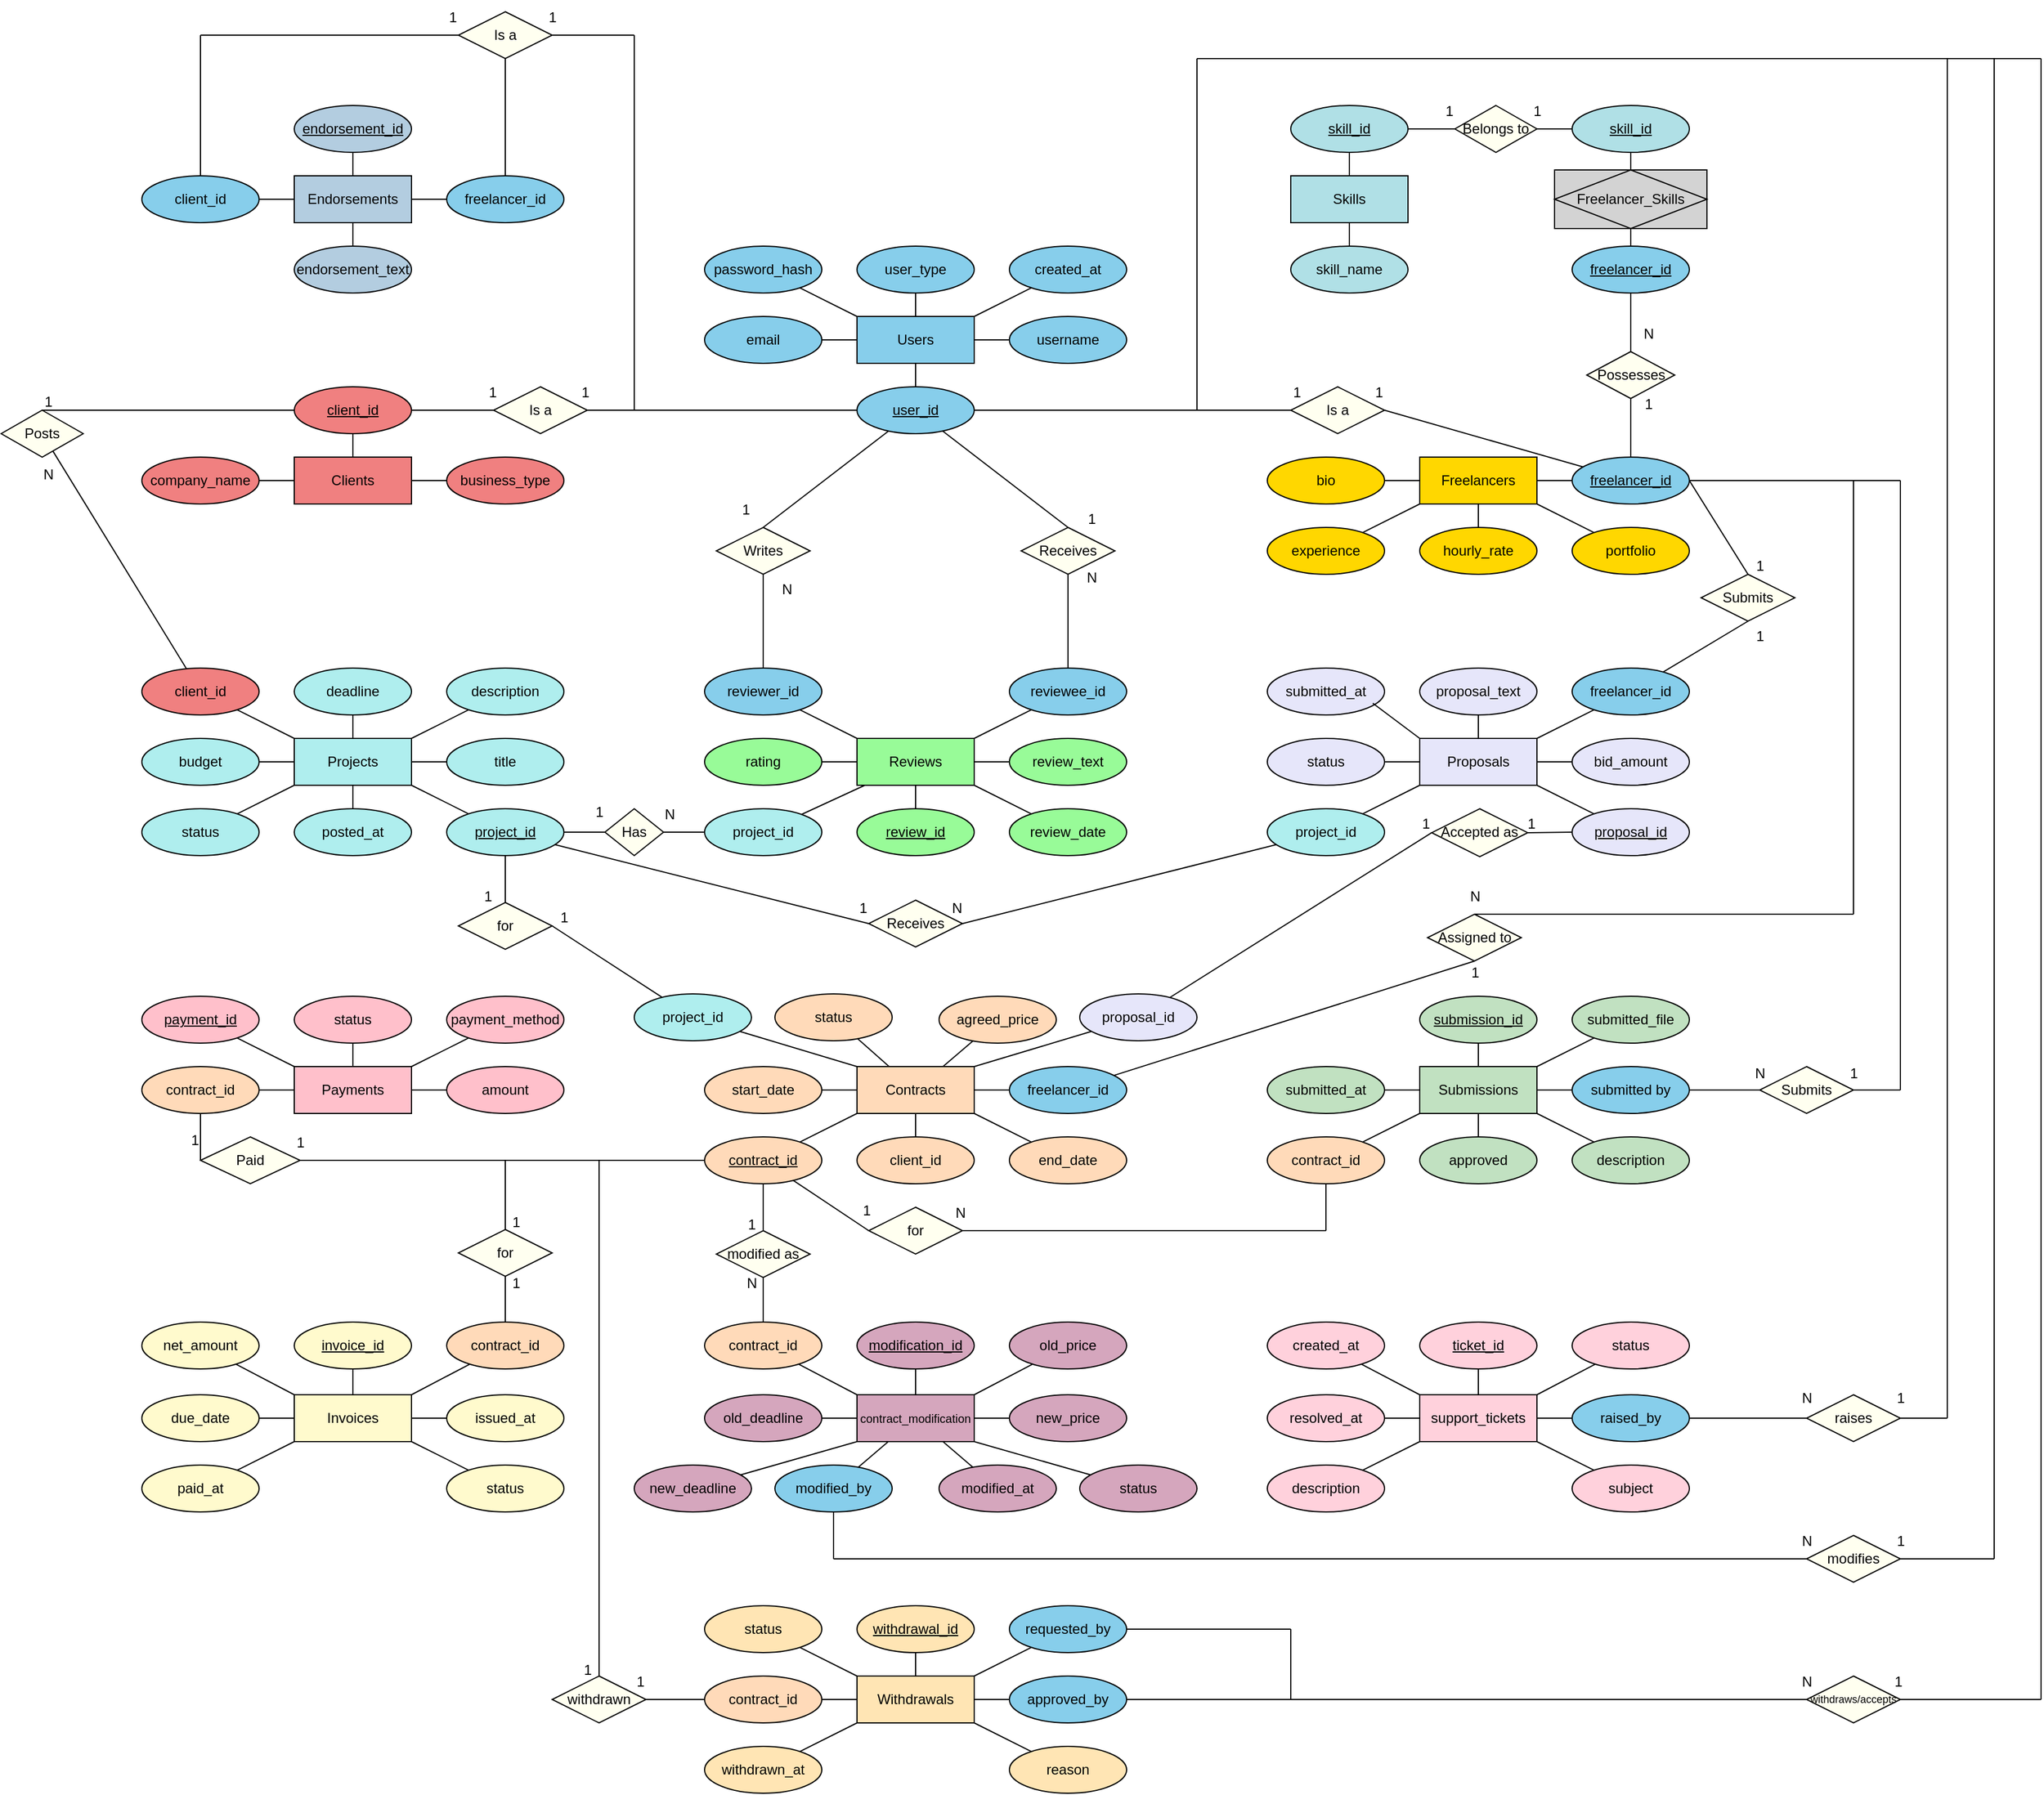 <mxfile version="26.0.14">
  <diagram name="Page-1" id="039mq2rBfye_ZRTkvB9V">
    <mxGraphModel dx="1479" dy="1437" grid="1" gridSize="10" guides="1" tooltips="1" connect="1" arrows="1" fold="1" page="1" pageScale="1" pageWidth="850" pageHeight="1100" math="0" shadow="0">
      <root>
        <mxCell id="0" />
        <mxCell id="1" parent="0" />
        <mxCell id="gvMt2YW-roEtXW47RTCH-63" value="Users" style="whiteSpace=wrap;html=1;align=center;fillColor=light-dark(#87CEEB,var(--ge-dark-color, #121212));" parent="1" vertex="1">
          <mxGeometry x="-50" y="-20" width="100" height="40" as="geometry" />
        </mxCell>
        <mxCell id="gvMt2YW-roEtXW47RTCH-64" value="user_id" style="ellipse;whiteSpace=wrap;html=1;align=center;fontStyle=4;fillColor=light-dark(#87CEEB,var(--ge-dark-color, #121212));" parent="1" vertex="1">
          <mxGeometry x="-50" y="40" width="100" height="40" as="geometry" />
        </mxCell>
        <mxCell id="gvMt2YW-roEtXW47RTCH-65" value="" style="endArrow=none;html=1;rounded=0;" parent="1" source="gvMt2YW-roEtXW47RTCH-63" target="gvMt2YW-roEtXW47RTCH-64" edge="1">
          <mxGeometry relative="1" as="geometry">
            <mxPoint x="-80" y="70" as="sourcePoint" />
            <mxPoint x="-10" y="90" as="targetPoint" />
          </mxGeometry>
        </mxCell>
        <mxCell id="gvMt2YW-roEtXW47RTCH-66" value="username" style="ellipse;whiteSpace=wrap;html=1;align=center;fillColor=light-dark(#87CEEB,var(--ge-dark-color, #121212));" parent="1" vertex="1">
          <mxGeometry x="80" y="-20" width="100" height="40" as="geometry" />
        </mxCell>
        <mxCell id="gvMt2YW-roEtXW47RTCH-67" value="" style="endArrow=none;html=1;rounded=0;" parent="1" source="gvMt2YW-roEtXW47RTCH-63" target="gvMt2YW-roEtXW47RTCH-66" edge="1">
          <mxGeometry relative="1" as="geometry">
            <mxPoint x="-80" y="70" as="sourcePoint" />
            <mxPoint x="80" y="70" as="targetPoint" />
          </mxGeometry>
        </mxCell>
        <mxCell id="gvMt2YW-roEtXW47RTCH-69" value="email" style="ellipse;whiteSpace=wrap;html=1;align=center;fillColor=light-dark(#87CEEB,var(--ge-dark-color, #121212));" parent="1" vertex="1">
          <mxGeometry x="-180" y="-20" width="100" height="40" as="geometry" />
        </mxCell>
        <mxCell id="gvMt2YW-roEtXW47RTCH-70" value="" style="endArrow=none;html=1;rounded=0;" parent="1" source="gvMt2YW-roEtXW47RTCH-69" target="gvMt2YW-roEtXW47RTCH-63" edge="1">
          <mxGeometry relative="1" as="geometry">
            <mxPoint x="-80" y="-10" as="sourcePoint" />
            <mxPoint x="-80" y="-90" as="targetPoint" />
          </mxGeometry>
        </mxCell>
        <mxCell id="gvMt2YW-roEtXW47RTCH-72" value="user_type" style="ellipse;whiteSpace=wrap;html=1;align=center;fillColor=light-dark(#87CEEB,var(--ge-dark-color, #121212));" parent="1" vertex="1">
          <mxGeometry x="-50" y="-80" width="100" height="40" as="geometry" />
        </mxCell>
        <mxCell id="gvMt2YW-roEtXW47RTCH-75" value="" style="endArrow=none;html=1;rounded=0;" parent="1" source="gvMt2YW-roEtXW47RTCH-72" target="gvMt2YW-roEtXW47RTCH-63" edge="1">
          <mxGeometry relative="1" as="geometry">
            <mxPoint x="-30" y="10" as="sourcePoint" />
            <mxPoint x="130" y="10" as="targetPoint" />
          </mxGeometry>
        </mxCell>
        <mxCell id="gvMt2YW-roEtXW47RTCH-76" value="password_hash" style="ellipse;whiteSpace=wrap;html=1;align=center;fillColor=light-dark(#87CEEB,var(--ge-dark-color, #121212));" parent="1" vertex="1">
          <mxGeometry x="-180" y="-80" width="100" height="40" as="geometry" />
        </mxCell>
        <mxCell id="gvMt2YW-roEtXW47RTCH-77" value="" style="endArrow=none;html=1;rounded=0;entryX=0;entryY=0;entryDx=0;entryDy=0;" parent="1" source="gvMt2YW-roEtXW47RTCH-76" target="gvMt2YW-roEtXW47RTCH-63" edge="1">
          <mxGeometry relative="1" as="geometry">
            <mxPoint x="-70" y="10" as="sourcePoint" />
            <mxPoint x="90" y="10" as="targetPoint" />
          </mxGeometry>
        </mxCell>
        <mxCell id="gvMt2YW-roEtXW47RTCH-78" value="created_at" style="ellipse;whiteSpace=wrap;html=1;align=center;fillColor=light-dark(#87CEEB,var(--ge-dark-color, #121212));" parent="1" vertex="1">
          <mxGeometry x="80" y="-80" width="100" height="40" as="geometry" />
        </mxCell>
        <mxCell id="gvMt2YW-roEtXW47RTCH-79" value="" style="endArrow=none;html=1;rounded=0;exitX=1;exitY=0;exitDx=0;exitDy=0;" parent="1" source="gvMt2YW-roEtXW47RTCH-63" target="gvMt2YW-roEtXW47RTCH-78" edge="1">
          <mxGeometry relative="1" as="geometry">
            <mxPoint x="-70" y="10" as="sourcePoint" />
            <mxPoint x="90" y="10" as="targetPoint" />
          </mxGeometry>
        </mxCell>
        <mxCell id="gvMt2YW-roEtXW47RTCH-80" value="Freelancers" style="whiteSpace=wrap;html=1;align=center;fillColor=light-dark(#FFD700,var(--ge-dark-color, #121212));" parent="1" vertex="1">
          <mxGeometry x="430" y="100" width="100" height="40" as="geometry" />
        </mxCell>
        <mxCell id="t3rTMX0xg2tJ1wJNU89R-1" value="hourly_rate" style="ellipse;whiteSpace=wrap;html=1;align=center;fontStyle=0;fillColor=light-dark(#FFD700,var(--ge-dark-color, #121212));" parent="1" vertex="1">
          <mxGeometry x="430" y="160" width="100" height="40" as="geometry" />
        </mxCell>
        <mxCell id="t3rTMX0xg2tJ1wJNU89R-2" value="freelancer_id" style="ellipse;whiteSpace=wrap;html=1;align=center;fontStyle=4;fillColor=light-dark(#87CEEB,var(--ge-dark-color, #121212));" parent="1" vertex="1">
          <mxGeometry x="560" y="100" width="100" height="40" as="geometry" />
        </mxCell>
        <mxCell id="t3rTMX0xg2tJ1wJNU89R-3" value="bio" style="ellipse;whiteSpace=wrap;html=1;align=center;fillColor=light-dark(#FFD700,var(--ge-dark-color, #121212));" parent="1" vertex="1">
          <mxGeometry x="300" y="100" width="100" height="40" as="geometry" />
        </mxCell>
        <mxCell id="t3rTMX0xg2tJ1wJNU89R-6" value="" style="endArrow=none;html=1;rounded=0;" parent="1" source="t3rTMX0xg2tJ1wJNU89R-3" target="gvMt2YW-roEtXW47RTCH-80" edge="1">
          <mxGeometry relative="1" as="geometry">
            <mxPoint x="140" y="90" as="sourcePoint" />
            <mxPoint x="300" y="90" as="targetPoint" />
          </mxGeometry>
        </mxCell>
        <mxCell id="t3rTMX0xg2tJ1wJNU89R-7" value="" style="endArrow=none;html=1;rounded=0;" parent="1" source="gvMt2YW-roEtXW47RTCH-80" target="t3rTMX0xg2tJ1wJNU89R-1" edge="1">
          <mxGeometry relative="1" as="geometry">
            <mxPoint x="140" y="90" as="sourcePoint" />
            <mxPoint x="300" y="90" as="targetPoint" />
          </mxGeometry>
        </mxCell>
        <mxCell id="t3rTMX0xg2tJ1wJNU89R-9" value="" style="endArrow=none;html=1;rounded=0;" parent="1" source="gvMt2YW-roEtXW47RTCH-80" target="t3rTMX0xg2tJ1wJNU89R-2" edge="1">
          <mxGeometry relative="1" as="geometry">
            <mxPoint x="140" y="90" as="sourcePoint" />
            <mxPoint x="300" y="90" as="targetPoint" />
          </mxGeometry>
        </mxCell>
        <mxCell id="t3rTMX0xg2tJ1wJNU89R-11" value="Clients" style="whiteSpace=wrap;html=1;align=center;fillColor=light-dark(#F08080,var(--ge-dark-color, #121212));" parent="1" vertex="1">
          <mxGeometry x="-530" y="100" width="100" height="40" as="geometry" />
        </mxCell>
        <mxCell id="t3rTMX0xg2tJ1wJNU89R-12" value="client_id" style="ellipse;whiteSpace=wrap;html=1;align=center;fontStyle=4;fillColor=light-dark(#F08080,var(--ge-dark-color, #121212));" parent="1" vertex="1">
          <mxGeometry x="-530" y="40" width="100" height="40" as="geometry" />
        </mxCell>
        <mxCell id="t3rTMX0xg2tJ1wJNU89R-13" value="business_type" style="ellipse;whiteSpace=wrap;html=1;align=center;fillColor=light-dark(#F08080,var(--ge-dark-color, #121212));" parent="1" vertex="1">
          <mxGeometry x="-400" y="100" width="100" height="40" as="geometry" />
        </mxCell>
        <mxCell id="t3rTMX0xg2tJ1wJNU89R-14" value="company_name" style="ellipse;whiteSpace=wrap;html=1;align=center;fillColor=light-dark(#F08080,var(--ge-dark-color, #121212));" parent="1" vertex="1">
          <mxGeometry x="-660" y="100" width="100" height="40" as="geometry" />
        </mxCell>
        <mxCell id="t3rTMX0xg2tJ1wJNU89R-17" value="" style="endArrow=none;html=1;rounded=0;" parent="1" source="t3rTMX0xg2tJ1wJNU89R-14" target="t3rTMX0xg2tJ1wJNU89R-11" edge="1">
          <mxGeometry relative="1" as="geometry">
            <mxPoint x="-820" y="90" as="sourcePoint" />
            <mxPoint x="-660" y="90" as="targetPoint" />
          </mxGeometry>
        </mxCell>
        <mxCell id="t3rTMX0xg2tJ1wJNU89R-18" value="" style="endArrow=none;html=1;rounded=0;" parent="1" source="t3rTMX0xg2tJ1wJNU89R-11" target="t3rTMX0xg2tJ1wJNU89R-12" edge="1">
          <mxGeometry relative="1" as="geometry">
            <mxPoint x="-820" y="90" as="sourcePoint" />
            <mxPoint x="-660" y="90" as="targetPoint" />
          </mxGeometry>
        </mxCell>
        <mxCell id="t3rTMX0xg2tJ1wJNU89R-19" value="" style="endArrow=none;html=1;rounded=0;" parent="1" source="t3rTMX0xg2tJ1wJNU89R-11" target="t3rTMX0xg2tJ1wJNU89R-13" edge="1">
          <mxGeometry relative="1" as="geometry">
            <mxPoint x="-820" y="90" as="sourcePoint" />
            <mxPoint x="-660" y="90" as="targetPoint" />
          </mxGeometry>
        </mxCell>
        <mxCell id="t3rTMX0xg2tJ1wJNU89R-21" value="Reviews" style="whiteSpace=wrap;html=1;align=center;fillColor=light-dark(#98FB98,var(--ge-dark-color, #121212));" parent="1" vertex="1">
          <mxGeometry x="-50" y="340" width="100" height="40" as="geometry" />
        </mxCell>
        <mxCell id="t3rTMX0xg2tJ1wJNU89R-22" value="Is a" style="shape=rhombus;perimeter=rhombusPerimeter;whiteSpace=wrap;html=1;align=center;fillColor=light-dark(#FFFFF0,var(--ge-dark-color, #121212));" parent="1" vertex="1">
          <mxGeometry x="320" y="40" width="80" height="40" as="geometry" />
        </mxCell>
        <mxCell id="t3rTMX0xg2tJ1wJNU89R-24" value="Is a" style="shape=rhombus;perimeter=rhombusPerimeter;whiteSpace=wrap;html=1;align=center;fillColor=light-dark(#FFFFF0,var(--ge-dark-color, #121212));" parent="1" vertex="1">
          <mxGeometry x="-360" y="40" width="80" height="40" as="geometry" />
        </mxCell>
        <mxCell id="t3rTMX0xg2tJ1wJNU89R-27" value="freelancer_id" style="ellipse;whiteSpace=wrap;html=1;align=center;fontStyle=4;fillColor=light-dark(#87CEEB,var(--ge-dark-color, #121212));" parent="1" vertex="1">
          <mxGeometry x="560" y="-80" width="100" height="40" as="geometry" />
        </mxCell>
        <mxCell id="t3rTMX0xg2tJ1wJNU89R-28" value="skill_id" style="ellipse;whiteSpace=wrap;html=1;align=center;fontStyle=4;fillColor=light-dark(#B0E0E6,var(--ge-dark-color, #121212));" parent="1" vertex="1">
          <mxGeometry x="560" y="-200" width="100" height="40" as="geometry" />
        </mxCell>
        <mxCell id="t3rTMX0xg2tJ1wJNU89R-29" value="Freelancer_Skills" style="shape=associativeEntity;whiteSpace=wrap;html=1;align=center;fillColor=light-dark(#D3D3D3,var(--ge-dark-color, #121212));" parent="1" vertex="1">
          <mxGeometry x="545" y="-145" width="130" height="50" as="geometry" />
        </mxCell>
        <mxCell id="t3rTMX0xg2tJ1wJNU89R-32" value="" style="endArrow=none;html=1;rounded=0;" parent="1" source="t3rTMX0xg2tJ1wJNU89R-29" target="t3rTMX0xg2tJ1wJNU89R-27" edge="1">
          <mxGeometry relative="1" as="geometry">
            <mxPoint x="460" y="-190" as="sourcePoint" />
            <mxPoint x="620" y="-190" as="targetPoint" />
          </mxGeometry>
        </mxCell>
        <mxCell id="t3rTMX0xg2tJ1wJNU89R-33" value="" style="endArrow=none;html=1;rounded=0;" parent="1" source="t3rTMX0xg2tJ1wJNU89R-28" target="t3rTMX0xg2tJ1wJNU89R-29" edge="1">
          <mxGeometry relative="1" as="geometry">
            <mxPoint x="460" y="-190" as="sourcePoint" />
            <mxPoint x="620" y="-190" as="targetPoint" />
          </mxGeometry>
        </mxCell>
        <mxCell id="t3rTMX0xg2tJ1wJNU89R-43" value="Skills" style="whiteSpace=wrap;html=1;align=center;fillColor=light-dark(#B0E0E6,var(--ge-dark-color, #121212));" parent="1" vertex="1">
          <mxGeometry x="320" y="-140" width="100" height="40" as="geometry" />
        </mxCell>
        <mxCell id="t3rTMX0xg2tJ1wJNU89R-54" value="Possesses" style="shape=rhombus;perimeter=rhombusPerimeter;whiteSpace=wrap;html=1;align=center;fillColor=light-dark(#FFFFF0,var(--ge-dark-color, #121212));" parent="1" vertex="1">
          <mxGeometry x="572.5" y="10" width="75" height="40" as="geometry" />
        </mxCell>
        <mxCell id="t3rTMX0xg2tJ1wJNU89R-58" value="skill_id" style="ellipse;whiteSpace=wrap;html=1;align=center;fontStyle=4;fillColor=light-dark(#B0E0E6,var(--ge-dark-color, #121212));" parent="1" vertex="1">
          <mxGeometry x="320" y="-200" width="100" height="40" as="geometry" />
        </mxCell>
        <mxCell id="t3rTMX0xg2tJ1wJNU89R-59" value="skill_name" style="ellipse;whiteSpace=wrap;html=1;align=center;fillColor=light-dark(#B0E0E6,var(--ge-dark-color, #121212));" parent="1" vertex="1">
          <mxGeometry x="320" y="-80" width="100" height="40" as="geometry" />
        </mxCell>
        <mxCell id="t3rTMX0xg2tJ1wJNU89R-60" value="" style="endArrow=none;html=1;rounded=0;" parent="1" source="t3rTMX0xg2tJ1wJNU89R-59" target="t3rTMX0xg2tJ1wJNU89R-43" edge="1">
          <mxGeometry relative="1" as="geometry">
            <mxPoint x="430" y="-50" as="sourcePoint" />
            <mxPoint x="590" y="-50" as="targetPoint" />
          </mxGeometry>
        </mxCell>
        <mxCell id="t3rTMX0xg2tJ1wJNU89R-61" value="" style="endArrow=none;html=1;rounded=0;" parent="1" source="t3rTMX0xg2tJ1wJNU89R-43" target="t3rTMX0xg2tJ1wJNU89R-58" edge="1">
          <mxGeometry relative="1" as="geometry">
            <mxPoint x="430" y="-50" as="sourcePoint" />
            <mxPoint x="590" y="-50" as="targetPoint" />
          </mxGeometry>
        </mxCell>
        <mxCell id="t3rTMX0xg2tJ1wJNU89R-63" value="Belongs to" style="shape=rhombus;perimeter=rhombusPerimeter;whiteSpace=wrap;html=1;align=center;fillColor=light-dark(#FFFFF0,var(--ge-dark-color, #121212));" parent="1" vertex="1">
          <mxGeometry x="460" y="-200" width="70" height="40" as="geometry" />
        </mxCell>
        <mxCell id="t3rTMX0xg2tJ1wJNU89R-66" value="reviewer_id" style="ellipse;whiteSpace=wrap;html=1;align=center;fillColor=light-dark(#87CEEB,var(--ge-dark-color, #121212));" parent="1" vertex="1">
          <mxGeometry x="-180" y="280" width="100" height="40" as="geometry" />
        </mxCell>
        <mxCell id="t3rTMX0xg2tJ1wJNU89R-67" value="reviewee_id" style="ellipse;whiteSpace=wrap;html=1;align=center;fillColor=light-dark(#87CEEB,var(--ge-dark-color, #121212));" parent="1" vertex="1">
          <mxGeometry x="80" y="280" width="100" height="40" as="geometry" />
        </mxCell>
        <mxCell id="t3rTMX0xg2tJ1wJNU89R-68" value="" style="endArrow=none;html=1;rounded=0;entryX=0;entryY=0;entryDx=0;entryDy=0;" parent="1" source="t3rTMX0xg2tJ1wJNU89R-66" target="t3rTMX0xg2tJ1wJNU89R-21" edge="1">
          <mxGeometry relative="1" as="geometry">
            <mxPoint x="-20" y="200" as="sourcePoint" />
            <mxPoint x="140" y="200" as="targetPoint" />
          </mxGeometry>
        </mxCell>
        <mxCell id="t3rTMX0xg2tJ1wJNU89R-69" value="" style="endArrow=none;html=1;rounded=0;exitX=1;exitY=0;exitDx=0;exitDy=0;" parent="1" source="t3rTMX0xg2tJ1wJNU89R-21" target="t3rTMX0xg2tJ1wJNU89R-67" edge="1">
          <mxGeometry relative="1" as="geometry">
            <mxPoint x="-20" y="200" as="sourcePoint" />
            <mxPoint x="140" y="200" as="targetPoint" />
          </mxGeometry>
        </mxCell>
        <mxCell id="t3rTMX0xg2tJ1wJNU89R-70" value="review_id" style="ellipse;whiteSpace=wrap;html=1;align=center;fontStyle=4;fillColor=light-dark(#98FB98,var(--ge-dark-color, #121212));" parent="1" vertex="1">
          <mxGeometry x="-50" y="400" width="100" height="40" as="geometry" />
        </mxCell>
        <mxCell id="t3rTMX0xg2tJ1wJNU89R-71" value="rating" style="ellipse;whiteSpace=wrap;html=1;align=center;fillColor=light-dark(#98FB98,var(--ge-dark-color, #121212));" parent="1" vertex="1">
          <mxGeometry x="-180" y="340" width="100" height="40" as="geometry" />
        </mxCell>
        <mxCell id="t3rTMX0xg2tJ1wJNU89R-72" value="review_text" style="ellipse;whiteSpace=wrap;html=1;align=center;fillColor=light-dark(#98FB98,var(--ge-dark-color, #121212));" parent="1" vertex="1">
          <mxGeometry x="80" y="340" width="100" height="40" as="geometry" />
        </mxCell>
        <mxCell id="t3rTMX0xg2tJ1wJNU89R-73" value="review_date" style="ellipse;whiteSpace=wrap;html=1;align=center;fillColor=light-dark(#98FB98,var(--ge-dark-color, #121212));" parent="1" vertex="1">
          <mxGeometry x="80" y="400" width="100" height="40" as="geometry" />
        </mxCell>
        <mxCell id="t3rTMX0xg2tJ1wJNU89R-74" value="project_id" style="ellipse;whiteSpace=wrap;html=1;align=center;fillColor=light-dark(#AFEEEE,var(--ge-dark-color, #121212));" parent="1" vertex="1">
          <mxGeometry x="-180" y="400" width="100" height="40" as="geometry" />
        </mxCell>
        <mxCell id="t3rTMX0xg2tJ1wJNU89R-82" value="Receives" style="shape=rhombus;perimeter=rhombusPerimeter;whiteSpace=wrap;html=1;align=center;fillColor=light-dark(#FFFFF0,var(--ge-dark-color, #121212));" parent="1" vertex="1">
          <mxGeometry x="90" y="160" width="80" height="40" as="geometry" />
        </mxCell>
        <mxCell id="t3rTMX0xg2tJ1wJNU89R-98" value="Writes" style="shape=rhombus;perimeter=rhombusPerimeter;whiteSpace=wrap;html=1;align=center;fillColor=light-dark(#FFFFF0,var(--ge-dark-color, #121212));" parent="1" vertex="1">
          <mxGeometry x="-170" y="160" width="80" height="40" as="geometry" />
        </mxCell>
        <mxCell id="t3rTMX0xg2tJ1wJNU89R-100" value="" style="endArrow=none;html=1;rounded=0;" parent="1" source="t3rTMX0xg2tJ1wJNU89R-71" target="t3rTMX0xg2tJ1wJNU89R-21" edge="1">
          <mxGeometry relative="1" as="geometry">
            <mxPoint x="-330" y="340" as="sourcePoint" />
            <mxPoint x="-170" y="340" as="targetPoint" />
          </mxGeometry>
        </mxCell>
        <mxCell id="t3rTMX0xg2tJ1wJNU89R-101" value="" style="endArrow=none;html=1;rounded=0;" parent="1" source="t3rTMX0xg2tJ1wJNU89R-74" target="t3rTMX0xg2tJ1wJNU89R-21" edge="1">
          <mxGeometry relative="1" as="geometry">
            <mxPoint x="-330" y="340" as="sourcePoint" />
            <mxPoint x="-170" y="340" as="targetPoint" />
          </mxGeometry>
        </mxCell>
        <mxCell id="t3rTMX0xg2tJ1wJNU89R-102" value="" style="endArrow=none;html=1;rounded=0;" parent="1" source="t3rTMX0xg2tJ1wJNU89R-70" target="t3rTMX0xg2tJ1wJNU89R-21" edge="1">
          <mxGeometry relative="1" as="geometry">
            <mxPoint x="-100" y="340" as="sourcePoint" />
            <mxPoint x="60" y="340" as="targetPoint" />
          </mxGeometry>
        </mxCell>
        <mxCell id="t3rTMX0xg2tJ1wJNU89R-103" value="" style="endArrow=none;html=1;rounded=0;exitX=1;exitY=1;exitDx=0;exitDy=0;" parent="1" source="t3rTMX0xg2tJ1wJNU89R-21" target="t3rTMX0xg2tJ1wJNU89R-73" edge="1">
          <mxGeometry relative="1" as="geometry">
            <mxPoint x="40" y="380" as="sourcePoint" />
            <mxPoint x="60" y="340" as="targetPoint" />
          </mxGeometry>
        </mxCell>
        <mxCell id="t3rTMX0xg2tJ1wJNU89R-104" value="" style="endArrow=none;html=1;rounded=0;" parent="1" source="t3rTMX0xg2tJ1wJNU89R-21" target="t3rTMX0xg2tJ1wJNU89R-72" edge="1">
          <mxGeometry relative="1" as="geometry">
            <mxPoint x="-100" y="340" as="sourcePoint" />
            <mxPoint x="60" y="340" as="targetPoint" />
          </mxGeometry>
        </mxCell>
        <mxCell id="t3rTMX0xg2tJ1wJNU89R-107" value="Projects" style="whiteSpace=wrap;html=1;align=center;fillColor=light-dark(#AFEEEE,var(--ge-dark-color, #121212));" parent="1" vertex="1">
          <mxGeometry x="-530" y="340" width="100" height="40" as="geometry" />
        </mxCell>
        <mxCell id="t3rTMX0xg2tJ1wJNU89R-108" value="client_id" style="ellipse;whiteSpace=wrap;html=1;align=center;fillColor=light-dark(#F08080,var(--ge-dark-color, #121212));" parent="1" vertex="1">
          <mxGeometry x="-660" y="280" width="100" height="40" as="geometry" />
        </mxCell>
        <mxCell id="t3rTMX0xg2tJ1wJNU89R-109" value="title" style="ellipse;whiteSpace=wrap;html=1;align=center;fillColor=light-dark(#AFEEEE,var(--ge-dark-color, #121212));" parent="1" vertex="1">
          <mxGeometry x="-400" y="340" width="100" height="40" as="geometry" />
        </mxCell>
        <mxCell id="t3rTMX0xg2tJ1wJNU89R-110" value="description" style="ellipse;whiteSpace=wrap;html=1;align=center;fillColor=light-dark(#AFEEEE,var(--ge-dark-color, #121212));" parent="1" vertex="1">
          <mxGeometry x="-400" y="280" width="100" height="40" as="geometry" />
        </mxCell>
        <mxCell id="t3rTMX0xg2tJ1wJNU89R-111" value="budget" style="ellipse;whiteSpace=wrap;html=1;align=center;fillColor=light-dark(#AFEEEE,var(--ge-dark-color, #121212));" parent="1" vertex="1">
          <mxGeometry x="-660" y="340" width="100" height="40" as="geometry" />
        </mxCell>
        <mxCell id="t3rTMX0xg2tJ1wJNU89R-112" value="deadline" style="ellipse;whiteSpace=wrap;html=1;align=center;fillColor=light-dark(#AFEEEE,var(--ge-dark-color, #121212));" parent="1" vertex="1">
          <mxGeometry x="-530" y="280" width="100" height="40" as="geometry" />
        </mxCell>
        <mxCell id="t3rTMX0xg2tJ1wJNU89R-113" value="posted_at" style="ellipse;whiteSpace=wrap;html=1;align=center;fontStyle=0;fillColor=light-dark(#AFEEEE,var(--ge-dark-color, #121212));" parent="1" vertex="1">
          <mxGeometry x="-530" y="400" width="100" height="40" as="geometry" />
        </mxCell>
        <mxCell id="t3rTMX0xg2tJ1wJNU89R-114" value="project_id" style="ellipse;whiteSpace=wrap;html=1;align=center;fontStyle=4;fillColor=light-dark(#AFEEEE,var(--ge-dark-color, #121212));" parent="1" vertex="1">
          <mxGeometry x="-400" y="400" width="100" height="40" as="geometry" />
        </mxCell>
        <mxCell id="t3rTMX0xg2tJ1wJNU89R-115" value="status" style="ellipse;whiteSpace=wrap;html=1;align=center;fillColor=light-dark(#AFEEEE,var(--ge-dark-color, #121212));" parent="1" vertex="1">
          <mxGeometry x="-660" y="400" width="100" height="40" as="geometry" />
        </mxCell>
        <mxCell id="t3rTMX0xg2tJ1wJNU89R-116" value="" style="endArrow=none;html=1;rounded=0;exitX=0;exitY=0;exitDx=0;exitDy=0;" parent="1" source="t3rTMX0xg2tJ1wJNU89R-107" target="t3rTMX0xg2tJ1wJNU89R-108" edge="1">
          <mxGeometry relative="1" as="geometry">
            <mxPoint x="-330" y="350" as="sourcePoint" />
            <mxPoint x="-170" y="350" as="targetPoint" />
          </mxGeometry>
        </mxCell>
        <mxCell id="t3rTMX0xg2tJ1wJNU89R-117" value="" style="endArrow=none;html=1;rounded=0;exitX=1;exitY=0;exitDx=0;exitDy=0;" parent="1" source="t3rTMX0xg2tJ1wJNU89R-107" target="t3rTMX0xg2tJ1wJNU89R-110" edge="1">
          <mxGeometry relative="1" as="geometry">
            <mxPoint x="-330" y="350" as="sourcePoint" />
            <mxPoint x="-170" y="350" as="targetPoint" />
          </mxGeometry>
        </mxCell>
        <mxCell id="t3rTMX0xg2tJ1wJNU89R-118" value="" style="endArrow=none;html=1;rounded=0;" parent="1" source="t3rTMX0xg2tJ1wJNU89R-107" target="t3rTMX0xg2tJ1wJNU89R-109" edge="1">
          <mxGeometry relative="1" as="geometry">
            <mxPoint x="-330" y="350" as="sourcePoint" />
            <mxPoint x="-170" y="350" as="targetPoint" />
          </mxGeometry>
        </mxCell>
        <mxCell id="t3rTMX0xg2tJ1wJNU89R-119" value="" style="endArrow=none;html=1;rounded=0;exitX=1;exitY=1;exitDx=0;exitDy=0;" parent="1" source="t3rTMX0xg2tJ1wJNU89R-107" target="t3rTMX0xg2tJ1wJNU89R-114" edge="1">
          <mxGeometry relative="1" as="geometry">
            <mxPoint x="-330" y="350" as="sourcePoint" />
            <mxPoint x="-170" y="350" as="targetPoint" />
          </mxGeometry>
        </mxCell>
        <mxCell id="t3rTMX0xg2tJ1wJNU89R-120" value="" style="endArrow=none;html=1;rounded=0;" parent="1" source="t3rTMX0xg2tJ1wJNU89R-107" target="t3rTMX0xg2tJ1wJNU89R-113" edge="1">
          <mxGeometry relative="1" as="geometry">
            <mxPoint x="-330" y="350" as="sourcePoint" />
            <mxPoint x="-170" y="350" as="targetPoint" />
          </mxGeometry>
        </mxCell>
        <mxCell id="t3rTMX0xg2tJ1wJNU89R-121" value="" style="endArrow=none;html=1;rounded=0;" parent="1" source="t3rTMX0xg2tJ1wJNU89R-107" target="t3rTMX0xg2tJ1wJNU89R-111" edge="1">
          <mxGeometry relative="1" as="geometry">
            <mxPoint x="-330" y="350" as="sourcePoint" />
            <mxPoint x="-170" y="350" as="targetPoint" />
          </mxGeometry>
        </mxCell>
        <mxCell id="t3rTMX0xg2tJ1wJNU89R-122" value="" style="endArrow=none;html=1;rounded=0;exitX=0.5;exitY=0;exitDx=0;exitDy=0;" parent="1" source="t3rTMX0xg2tJ1wJNU89R-107" target="t3rTMX0xg2tJ1wJNU89R-112" edge="1">
          <mxGeometry relative="1" as="geometry">
            <mxPoint x="-330" y="350" as="sourcePoint" />
            <mxPoint x="-170" y="350" as="targetPoint" />
          </mxGeometry>
        </mxCell>
        <mxCell id="t3rTMX0xg2tJ1wJNU89R-123" value="" style="endArrow=none;html=1;rounded=0;entryX=0;entryY=1;entryDx=0;entryDy=0;" parent="1" source="t3rTMX0xg2tJ1wJNU89R-115" target="t3rTMX0xg2tJ1wJNU89R-107" edge="1">
          <mxGeometry relative="1" as="geometry">
            <mxPoint x="-570" y="400" as="sourcePoint" />
            <mxPoint x="-410" y="400" as="targetPoint" />
          </mxGeometry>
        </mxCell>
        <mxCell id="t3rTMX0xg2tJ1wJNU89R-125" value="Posts" style="shape=rhombus;perimeter=rhombusPerimeter;whiteSpace=wrap;html=1;align=center;fillColor=light-dark(#FFFFF0,var(--ge-dark-color, #121212));" parent="1" vertex="1">
          <mxGeometry x="-780" y="60" width="70" height="40" as="geometry" />
        </mxCell>
        <mxCell id="t3rTMX0xg2tJ1wJNU89R-130" value="Has" style="shape=rhombus;perimeter=rhombusPerimeter;whiteSpace=wrap;html=1;align=center;fillColor=light-dark(#FFFFF0,var(--ge-dark-color, #121212));" parent="1" vertex="1">
          <mxGeometry x="-265" y="400" width="50" height="40" as="geometry" />
        </mxCell>
        <mxCell id="t3rTMX0xg2tJ1wJNU89R-132" value="Proposals" style="whiteSpace=wrap;html=1;align=center;fillColor=light-dark(#E6E6FA,var(--ge-dark-color, #121212));" parent="1" vertex="1">
          <mxGeometry x="430" y="340" width="100" height="40" as="geometry" />
        </mxCell>
        <mxCell id="t3rTMX0xg2tJ1wJNU89R-133" value="proposal_text" style="ellipse;whiteSpace=wrap;html=1;align=center;fillColor=light-dark(#E6E6FA,var(--ge-dark-color, #121212));" parent="1" vertex="1">
          <mxGeometry x="430" y="280" width="100" height="40" as="geometry" />
        </mxCell>
        <mxCell id="t3rTMX0xg2tJ1wJNU89R-134" value="bid_amount" style="ellipse;whiteSpace=wrap;html=1;align=center;fillColor=light-dark(#E6E6FA,var(--ge-dark-color, #121212));" parent="1" vertex="1">
          <mxGeometry x="560" y="340" width="100" height="40" as="geometry" />
        </mxCell>
        <mxCell id="t3rTMX0xg2tJ1wJNU89R-135" value="status" style="ellipse;whiteSpace=wrap;html=1;align=center;fillColor=light-dark(#E6E6FA,var(--ge-dark-color, #121212));" parent="1" vertex="1">
          <mxGeometry x="300" y="340" width="100" height="40" as="geometry" />
        </mxCell>
        <mxCell id="t3rTMX0xg2tJ1wJNU89R-136" value="submitted_at" style="ellipse;whiteSpace=wrap;html=1;align=center;fillColor=light-dark(#E6E6FA,var(--ge-dark-color, #121212));" parent="1" vertex="1">
          <mxGeometry x="300" y="280" width="100" height="40" as="geometry" />
        </mxCell>
        <mxCell id="t3rTMX0xg2tJ1wJNU89R-137" value="freelancer_id" style="ellipse;whiteSpace=wrap;html=1;align=center;fillColor=light-dark(#87CEEB,var(--ge-dark-color, #121212));" parent="1" vertex="1">
          <mxGeometry x="560" y="280" width="100" height="40" as="geometry" />
        </mxCell>
        <mxCell id="t3rTMX0xg2tJ1wJNU89R-138" value="project_id" style="ellipse;whiteSpace=wrap;html=1;align=center;fillColor=light-dark(#AFEEEE,var(--ge-dark-color, #121212));" parent="1" vertex="1">
          <mxGeometry x="300" y="400" width="100" height="40" as="geometry" />
        </mxCell>
        <mxCell id="t3rTMX0xg2tJ1wJNU89R-139" value="proposal_id" style="ellipse;whiteSpace=wrap;html=1;align=center;fontStyle=4;fillColor=light-dark(#E6E6FA,var(--ge-dark-color, #121212));" parent="1" vertex="1">
          <mxGeometry x="560" y="400" width="100" height="40" as="geometry" />
        </mxCell>
        <mxCell id="t3rTMX0xg2tJ1wJNU89R-140" value="" style="endArrow=none;html=1;rounded=0;exitX=0;exitY=0;exitDx=0;exitDy=0;" parent="1" source="t3rTMX0xg2tJ1wJNU89R-132" edge="1">
          <mxGeometry relative="1" as="geometry">
            <mxPoint x="230" y="310" as="sourcePoint" />
            <mxPoint x="390" y="310" as="targetPoint" />
          </mxGeometry>
        </mxCell>
        <mxCell id="t3rTMX0xg2tJ1wJNU89R-141" value="" style="endArrow=none;html=1;rounded=0;" parent="1" source="t3rTMX0xg2tJ1wJNU89R-132" target="t3rTMX0xg2tJ1wJNU89R-135" edge="1">
          <mxGeometry relative="1" as="geometry">
            <mxPoint x="230" y="310" as="sourcePoint" />
            <mxPoint x="390" y="310" as="targetPoint" />
          </mxGeometry>
        </mxCell>
        <mxCell id="t3rTMX0xg2tJ1wJNU89R-142" value="" style="endArrow=none;html=1;rounded=0;entryX=0;entryY=1;entryDx=0;entryDy=0;" parent="1" source="t3rTMX0xg2tJ1wJNU89R-138" target="t3rTMX0xg2tJ1wJNU89R-132" edge="1">
          <mxGeometry relative="1" as="geometry">
            <mxPoint x="230" y="310" as="sourcePoint" />
            <mxPoint x="390" y="310" as="targetPoint" />
          </mxGeometry>
        </mxCell>
        <mxCell id="t3rTMX0xg2tJ1wJNU89R-143" value="" style="endArrow=none;html=1;rounded=0;" parent="1" source="t3rTMX0xg2tJ1wJNU89R-133" target="t3rTMX0xg2tJ1wJNU89R-132" edge="1">
          <mxGeometry relative="1" as="geometry">
            <mxPoint x="230" y="310" as="sourcePoint" />
            <mxPoint x="390" y="310" as="targetPoint" />
          </mxGeometry>
        </mxCell>
        <mxCell id="t3rTMX0xg2tJ1wJNU89R-144" value="" style="endArrow=none;html=1;rounded=0;entryX=1;entryY=0;entryDx=0;entryDy=0;" parent="1" source="t3rTMX0xg2tJ1wJNU89R-137" target="t3rTMX0xg2tJ1wJNU89R-132" edge="1">
          <mxGeometry relative="1" as="geometry">
            <mxPoint x="230" y="310" as="sourcePoint" />
            <mxPoint x="390" y="310" as="targetPoint" />
          </mxGeometry>
        </mxCell>
        <mxCell id="t3rTMX0xg2tJ1wJNU89R-145" value="" style="endArrow=none;html=1;rounded=0;" parent="1" source="t3rTMX0xg2tJ1wJNU89R-134" target="t3rTMX0xg2tJ1wJNU89R-132" edge="1">
          <mxGeometry relative="1" as="geometry">
            <mxPoint x="230" y="310" as="sourcePoint" />
            <mxPoint x="390" y="310" as="targetPoint" />
          </mxGeometry>
        </mxCell>
        <mxCell id="t3rTMX0xg2tJ1wJNU89R-146" value="" style="endArrow=none;html=1;rounded=0;entryX=1;entryY=1;entryDx=0;entryDy=0;" parent="1" source="t3rTMX0xg2tJ1wJNU89R-139" target="t3rTMX0xg2tJ1wJNU89R-132" edge="1">
          <mxGeometry relative="1" as="geometry">
            <mxPoint x="230" y="310" as="sourcePoint" />
            <mxPoint x="390" y="310" as="targetPoint" />
          </mxGeometry>
        </mxCell>
        <mxCell id="t3rTMX0xg2tJ1wJNU89R-147" value="Submits" style="shape=rhombus;perimeter=rhombusPerimeter;whiteSpace=wrap;html=1;align=center;fillColor=light-dark(#FFFFF0,var(--ge-dark-color, #121212));" parent="1" vertex="1">
          <mxGeometry x="670" y="200" width="80" height="40" as="geometry" />
        </mxCell>
        <mxCell id="t3rTMX0xg2tJ1wJNU89R-151" value="Receives" style="shape=rhombus;perimeter=rhombusPerimeter;whiteSpace=wrap;html=1;align=center;fillColor=light-dark(#FFFFF0,var(--ge-dark-color, #121212));" parent="1" vertex="1">
          <mxGeometry x="-40" y="478" width="80" height="40" as="geometry" />
        </mxCell>
        <mxCell id="t3rTMX0xg2tJ1wJNU89R-154" value="Contracts" style="whiteSpace=wrap;html=1;align=center;fillColor=light-dark(#FFDAB9,var(--ge-dark-color, #121212));" parent="1" vertex="1">
          <mxGeometry x="-50" y="620" width="100" height="40" as="geometry" />
        </mxCell>
        <mxCell id="t3rTMX0xg2tJ1wJNU89R-155" value="status" style="ellipse;whiteSpace=wrap;html=1;align=center;fontStyle=0;fillColor=light-dark(#FFDAB9,var(--ge-dark-color, #121212));" parent="1" vertex="1">
          <mxGeometry x="-120" y="558" width="100" height="40" as="geometry" />
        </mxCell>
        <mxCell id="t3rTMX0xg2tJ1wJNU89R-156" value="freelancer_id" style="ellipse;whiteSpace=wrap;html=1;align=center;fillColor=light-dark(#87CEEB,var(--ge-dark-color, #121212));" parent="1" vertex="1">
          <mxGeometry x="80" y="620" width="100" height="40" as="geometry" />
        </mxCell>
        <mxCell id="t3rTMX0xg2tJ1wJNU89R-157" value="proposal_id" style="ellipse;whiteSpace=wrap;html=1;align=center;fillColor=light-dark(#E6E6FA,var(--ge-dark-color, #121212));" parent="1" vertex="1">
          <mxGeometry x="140" y="558" width="100" height="40" as="geometry" />
        </mxCell>
        <mxCell id="t3rTMX0xg2tJ1wJNU89R-158" value="start_date" style="ellipse;whiteSpace=wrap;html=1;align=center;fontStyle=0;fillColor=light-dark(#FFDAB9,var(--ge-dark-color, #121212));" parent="1" vertex="1">
          <mxGeometry x="-180" y="620" width="100" height="40" as="geometry" />
        </mxCell>
        <mxCell id="t3rTMX0xg2tJ1wJNU89R-159" value="agreed_price" style="ellipse;whiteSpace=wrap;html=1;align=center;fillColor=light-dark(#FFDAB9,var(--ge-dark-color, #121212));" parent="1" vertex="1">
          <mxGeometry x="20" y="560" width="100" height="40" as="geometry" />
        </mxCell>
        <mxCell id="t3rTMX0xg2tJ1wJNU89R-160" value="contract_id" style="ellipse;whiteSpace=wrap;html=1;align=center;fontStyle=4;fillColor=light-dark(#FFDAB9,var(--ge-dark-color, #121212));" parent="1" vertex="1">
          <mxGeometry x="-180" y="680" width="100" height="40" as="geometry" />
        </mxCell>
        <mxCell id="t3rTMX0xg2tJ1wJNU89R-161" value="end_date" style="ellipse;whiteSpace=wrap;html=1;align=center;fillColor=light-dark(#FFDAB9,var(--ge-dark-color, #121212));" parent="1" vertex="1">
          <mxGeometry x="80" y="680" width="100" height="40" as="geometry" />
        </mxCell>
        <mxCell id="t3rTMX0xg2tJ1wJNU89R-173" value="project_id" style="ellipse;whiteSpace=wrap;html=1;align=center;fillColor=light-dark(#AFEEEE,var(--ge-dark-color, #121212));" parent="1" vertex="1">
          <mxGeometry x="-240" y="558" width="100" height="40" as="geometry" />
        </mxCell>
        <mxCell id="t3rTMX0xg2tJ1wJNU89R-175" value="for" style="shape=rhombus;perimeter=rhombusPerimeter;whiteSpace=wrap;html=1;align=center;fillColor=light-dark(#FFFFF0,var(--ge-dark-color, #121212));" parent="1" vertex="1">
          <mxGeometry x="-390" y="480" width="80" height="40" as="geometry" />
        </mxCell>
        <mxCell id="t3rTMX0xg2tJ1wJNU89R-180" value="" style="endArrow=none;html=1;rounded=0;" parent="1" source="t3rTMX0xg2tJ1wJNU89R-154" target="t3rTMX0xg2tJ1wJNU89R-155" edge="1">
          <mxGeometry relative="1" as="geometry">
            <mxPoint x="-40" y="540" as="sourcePoint" />
            <mxPoint x="120" y="540" as="targetPoint" />
          </mxGeometry>
        </mxCell>
        <mxCell id="t3rTMX0xg2tJ1wJNU89R-181" value="" style="endArrow=none;html=1;rounded=0;exitX=1;exitY=0;exitDx=0;exitDy=0;" parent="1" source="t3rTMX0xg2tJ1wJNU89R-154" target="t3rTMX0xg2tJ1wJNU89R-157" edge="1">
          <mxGeometry relative="1" as="geometry">
            <mxPoint x="-40" y="540" as="sourcePoint" />
            <mxPoint x="120" y="540" as="targetPoint" />
          </mxGeometry>
        </mxCell>
        <mxCell id="t3rTMX0xg2tJ1wJNU89R-182" value="" style="endArrow=none;html=1;rounded=0;" parent="1" source="t3rTMX0xg2tJ1wJNU89R-154" target="t3rTMX0xg2tJ1wJNU89R-156" edge="1">
          <mxGeometry relative="1" as="geometry">
            <mxPoint x="-40" y="540" as="sourcePoint" />
            <mxPoint x="120" y="540" as="targetPoint" />
          </mxGeometry>
        </mxCell>
        <mxCell id="t3rTMX0xg2tJ1wJNU89R-183" value="" style="endArrow=none;html=1;rounded=0;exitX=1;exitY=1;exitDx=0;exitDy=0;" parent="1" source="t3rTMX0xg2tJ1wJNU89R-154" target="t3rTMX0xg2tJ1wJNU89R-161" edge="1">
          <mxGeometry relative="1" as="geometry">
            <mxPoint x="-40" y="540" as="sourcePoint" />
            <mxPoint x="120" y="540" as="targetPoint" />
          </mxGeometry>
        </mxCell>
        <mxCell id="t3rTMX0xg2tJ1wJNU89R-184" value="" style="endArrow=none;html=1;rounded=0;" parent="1" source="t3rTMX0xg2tJ1wJNU89R-154" target="t3rTMX0xg2tJ1wJNU89R-158" edge="1">
          <mxGeometry relative="1" as="geometry">
            <mxPoint x="-40" y="590" as="sourcePoint" />
            <mxPoint x="120" y="590" as="targetPoint" />
          </mxGeometry>
        </mxCell>
        <mxCell id="t3rTMX0xg2tJ1wJNU89R-185" value="" style="endArrow=none;html=1;rounded=0;entryX=0;entryY=1;entryDx=0;entryDy=0;" parent="1" source="t3rTMX0xg2tJ1wJNU89R-160" target="t3rTMX0xg2tJ1wJNU89R-154" edge="1">
          <mxGeometry relative="1" as="geometry">
            <mxPoint x="-40" y="590" as="sourcePoint" />
            <mxPoint x="120" y="590" as="targetPoint" />
          </mxGeometry>
        </mxCell>
        <mxCell id="t3rTMX0xg2tJ1wJNU89R-186" value="" style="endArrow=none;html=1;rounded=0;" parent="1" source="t3rTMX0xg2tJ1wJNU89R-159" target="t3rTMX0xg2tJ1wJNU89R-154" edge="1">
          <mxGeometry relative="1" as="geometry">
            <mxPoint x="-40" y="590" as="sourcePoint" />
            <mxPoint x="120" y="590" as="targetPoint" />
          </mxGeometry>
        </mxCell>
        <mxCell id="t3rTMX0xg2tJ1wJNU89R-187" value="" style="endArrow=none;html=1;rounded=0;entryX=0;entryY=0;entryDx=0;entryDy=0;" parent="1" source="t3rTMX0xg2tJ1wJNU89R-173" target="t3rTMX0xg2tJ1wJNU89R-154" edge="1">
          <mxGeometry relative="1" as="geometry">
            <mxPoint x="-40" y="590" as="sourcePoint" />
            <mxPoint x="120" y="590" as="targetPoint" />
          </mxGeometry>
        </mxCell>
        <mxCell id="t3rTMX0xg2tJ1wJNU89R-188" value="Payments" style="whiteSpace=wrap;html=1;align=center;fillColor=light-dark(#FFC0CB,var(--ge-dark-color, #121212));" parent="1" vertex="1">
          <mxGeometry x="-530" y="620" width="100" height="40" as="geometry" />
        </mxCell>
        <mxCell id="t3rTMX0xg2tJ1wJNU89R-189" value="payment_id" style="ellipse;whiteSpace=wrap;html=1;align=center;fontStyle=4;fillColor=light-dark(#FFC0CB,var(--ge-dark-color, #121212));" parent="1" vertex="1">
          <mxGeometry x="-660" y="560" width="100" height="40" as="geometry" />
        </mxCell>
        <mxCell id="t3rTMX0xg2tJ1wJNU89R-190" value="contract_id" style="ellipse;whiteSpace=wrap;html=1;align=center;fillColor=light-dark(#FFDAB9,var(--ge-dark-color, #121212));" parent="1" vertex="1">
          <mxGeometry x="-660" y="620" width="100" height="40" as="geometry" />
        </mxCell>
        <mxCell id="t3rTMX0xg2tJ1wJNU89R-191" value="amount" style="ellipse;whiteSpace=wrap;html=1;align=center;fillColor=light-dark(#FFC0CB,var(--ge-dark-color, #121212));" parent="1" vertex="1">
          <mxGeometry x="-400" y="620" width="100" height="40" as="geometry" />
        </mxCell>
        <mxCell id="t3rTMX0xg2tJ1wJNU89R-192" value="payment_method" style="ellipse;whiteSpace=wrap;html=1;align=center;fillColor=light-dark(#FFC0CB,var(--ge-dark-color, #121212));" parent="1" vertex="1">
          <mxGeometry x="-400" y="560" width="100" height="40" as="geometry" />
        </mxCell>
        <mxCell id="t3rTMX0xg2tJ1wJNU89R-193" value="status" style="ellipse;whiteSpace=wrap;html=1;align=center;fillColor=light-dark(#FFC0CB,var(--ge-dark-color, #121212));" parent="1" vertex="1">
          <mxGeometry x="-530" y="560" width="100" height="40" as="geometry" />
        </mxCell>
        <mxCell id="t3rTMX0xg2tJ1wJNU89R-203" value="" style="endArrow=none;html=1;rounded=0;" parent="1" source="t3rTMX0xg2tJ1wJNU89R-188" target="t3rTMX0xg2tJ1wJNU89R-193" edge="1">
          <mxGeometry relative="1" as="geometry">
            <mxPoint x="-370" y="500" as="sourcePoint" />
            <mxPoint x="-210" y="500" as="targetPoint" />
          </mxGeometry>
        </mxCell>
        <mxCell id="t3rTMX0xg2tJ1wJNU89R-204" value="" style="endArrow=none;html=1;rounded=0;" parent="1" source="t3rTMX0xg2tJ1wJNU89R-188" target="t3rTMX0xg2tJ1wJNU89R-191" edge="1">
          <mxGeometry relative="1" as="geometry">
            <mxPoint x="-370" y="500" as="sourcePoint" />
            <mxPoint x="-210" y="500" as="targetPoint" />
          </mxGeometry>
        </mxCell>
        <mxCell id="t3rTMX0xg2tJ1wJNU89R-205" value="" style="endArrow=none;html=1;rounded=0;exitX=0;exitY=0;exitDx=0;exitDy=0;" parent="1" source="t3rTMX0xg2tJ1wJNU89R-188" target="t3rTMX0xg2tJ1wJNU89R-189" edge="1">
          <mxGeometry relative="1" as="geometry">
            <mxPoint x="-370" y="500" as="sourcePoint" />
            <mxPoint x="-210" y="500" as="targetPoint" />
          </mxGeometry>
        </mxCell>
        <mxCell id="t3rTMX0xg2tJ1wJNU89R-206" value="" style="endArrow=none;html=1;rounded=0;exitX=1;exitY=0;exitDx=0;exitDy=0;" parent="1" source="t3rTMX0xg2tJ1wJNU89R-188" target="t3rTMX0xg2tJ1wJNU89R-192" edge="1">
          <mxGeometry relative="1" as="geometry">
            <mxPoint x="-370" y="500" as="sourcePoint" />
            <mxPoint x="-210" y="500" as="targetPoint" />
          </mxGeometry>
        </mxCell>
        <mxCell id="OAq5C0siEj5gdg_4fhg2-2" value="experience" style="ellipse;whiteSpace=wrap;html=1;align=center;fillColor=light-dark(#FFD700,var(--ge-dark-color, #121212));" parent="1" vertex="1">
          <mxGeometry x="300" y="160" width="100" height="40" as="geometry" />
        </mxCell>
        <mxCell id="OAq5C0siEj5gdg_4fhg2-3" value="" style="endArrow=none;html=1;rounded=0;entryX=0;entryY=1;entryDx=0;entryDy=0;" parent="1" source="OAq5C0siEj5gdg_4fhg2-2" target="gvMt2YW-roEtXW47RTCH-80" edge="1">
          <mxGeometry relative="1" as="geometry">
            <mxPoint x="320" y="160" as="sourcePoint" />
            <mxPoint x="480" y="160" as="targetPoint" />
          </mxGeometry>
        </mxCell>
        <mxCell id="OAq5C0siEj5gdg_4fhg2-5" value="portfolio" style="ellipse;whiteSpace=wrap;html=1;align=center;fontStyle=0;fillColor=light-dark(#FFD700,var(--ge-dark-color, #121212));" parent="1" vertex="1">
          <mxGeometry x="560" y="160" width="100" height="40" as="geometry" />
        </mxCell>
        <mxCell id="OAq5C0siEj5gdg_4fhg2-6" value="" style="endArrow=none;html=1;rounded=0;entryX=1;entryY=1;entryDx=0;entryDy=0;" parent="1" source="OAq5C0siEj5gdg_4fhg2-5" target="gvMt2YW-roEtXW47RTCH-80" edge="1">
          <mxGeometry relative="1" as="geometry">
            <mxPoint x="320" y="160" as="sourcePoint" />
            <mxPoint x="480" y="160" as="targetPoint" />
          </mxGeometry>
        </mxCell>
        <mxCell id="lUyRrB7iP-wXptOiPe6o-1" value="" style="endArrow=none;html=1;rounded=0;" parent="1" source="t3rTMX0xg2tJ1wJNU89R-12" target="t3rTMX0xg2tJ1wJNU89R-24" edge="1">
          <mxGeometry relative="1" as="geometry">
            <mxPoint x="-380" y="80" as="sourcePoint" />
            <mxPoint x="-220" y="80" as="targetPoint" />
          </mxGeometry>
        </mxCell>
        <mxCell id="lUyRrB7iP-wXptOiPe6o-2" value="" style="endArrow=none;html=1;rounded=0;" parent="1" source="t3rTMX0xg2tJ1wJNU89R-24" target="gvMt2YW-roEtXW47RTCH-64" edge="1">
          <mxGeometry relative="1" as="geometry">
            <mxPoint x="-380" y="80" as="sourcePoint" />
            <mxPoint x="-220" y="80" as="targetPoint" />
          </mxGeometry>
        </mxCell>
        <mxCell id="lUyRrB7iP-wXptOiPe6o-3" value="1" style="text;html=1;align=center;verticalAlign=middle;resizable=0;points=[];autosize=1;strokeColor=none;fillColor=none;" parent="1" vertex="1">
          <mxGeometry x="-376" y="30" width="30" height="30" as="geometry" />
        </mxCell>
        <mxCell id="lUyRrB7iP-wXptOiPe6o-4" value="1" style="text;html=1;align=center;verticalAlign=middle;resizable=0;points=[];autosize=1;strokeColor=none;fillColor=none;" parent="1" vertex="1">
          <mxGeometry x="-297" y="30" width="30" height="30" as="geometry" />
        </mxCell>
        <mxCell id="lUyRrB7iP-wXptOiPe6o-5" value="" style="endArrow=none;html=1;rounded=0;entryX=0;entryY=0.5;entryDx=0;entryDy=0;" parent="1" source="gvMt2YW-roEtXW47RTCH-64" target="t3rTMX0xg2tJ1wJNU89R-22" edge="1">
          <mxGeometry relative="1" as="geometry">
            <mxPoint x="390" y="60" as="sourcePoint" />
            <mxPoint x="550" y="60" as="targetPoint" />
          </mxGeometry>
        </mxCell>
        <mxCell id="lUyRrB7iP-wXptOiPe6o-6" value="" style="endArrow=none;html=1;rounded=0;exitX=1;exitY=0.5;exitDx=0;exitDy=0;" parent="1" source="t3rTMX0xg2tJ1wJNU89R-22" target="t3rTMX0xg2tJ1wJNU89R-2" edge="1">
          <mxGeometry relative="1" as="geometry">
            <mxPoint x="390" y="60" as="sourcePoint" />
            <mxPoint x="550" y="60" as="targetPoint" />
          </mxGeometry>
        </mxCell>
        <mxCell id="lUyRrB7iP-wXptOiPe6o-7" value="1" style="text;html=1;align=center;verticalAlign=middle;resizable=0;points=[];autosize=1;strokeColor=none;fillColor=none;" parent="1" vertex="1">
          <mxGeometry x="310" y="30" width="30" height="30" as="geometry" />
        </mxCell>
        <mxCell id="lUyRrB7iP-wXptOiPe6o-8" value="1" style="text;html=1;align=center;verticalAlign=middle;resizable=0;points=[];autosize=1;strokeColor=none;fillColor=none;" parent="1" vertex="1">
          <mxGeometry x="380" y="30" width="30" height="30" as="geometry" />
        </mxCell>
        <mxCell id="lUyRrB7iP-wXptOiPe6o-9" value="" style="endArrow=none;html=1;rounded=0;exitX=0.5;exitY=0;exitDx=0;exitDy=0;" parent="1" source="t3rTMX0xg2tJ1wJNU89R-125" target="t3rTMX0xg2tJ1wJNU89R-12" edge="1">
          <mxGeometry relative="1" as="geometry">
            <mxPoint x="-550" y="180" as="sourcePoint" />
            <mxPoint x="-390" y="180" as="targetPoint" />
          </mxGeometry>
        </mxCell>
        <mxCell id="lUyRrB7iP-wXptOiPe6o-10" value="" style="endArrow=none;html=1;rounded=0;" parent="1" source="t3rTMX0xg2tJ1wJNU89R-125" target="t3rTMX0xg2tJ1wJNU89R-108" edge="1">
          <mxGeometry relative="1" as="geometry">
            <mxPoint x="-550" y="180" as="sourcePoint" />
            <mxPoint x="-745" y="300" as="targetPoint" />
          </mxGeometry>
        </mxCell>
        <mxCell id="lUyRrB7iP-wXptOiPe6o-13" value="1" style="text;html=1;align=center;verticalAlign=middle;resizable=0;points=[];autosize=1;strokeColor=none;fillColor=none;" parent="1" vertex="1">
          <mxGeometry x="-755" y="38" width="30" height="30" as="geometry" />
        </mxCell>
        <mxCell id="lUyRrB7iP-wXptOiPe6o-14" value="N" style="text;html=1;align=center;verticalAlign=middle;resizable=0;points=[];autosize=1;strokeColor=none;fillColor=none;" parent="1" vertex="1">
          <mxGeometry x="-755" y="100" width="30" height="30" as="geometry" />
        </mxCell>
        <mxCell id="lUyRrB7iP-wXptOiPe6o-15" value="" style="endArrow=none;html=1;rounded=0;exitX=0.5;exitY=0;exitDx=0;exitDy=0;" parent="1" source="t3rTMX0xg2tJ1wJNU89R-98" target="gvMt2YW-roEtXW47RTCH-64" edge="1">
          <mxGeometry relative="1" as="geometry">
            <mxPoint x="-60" y="190" as="sourcePoint" />
            <mxPoint x="100" y="190" as="targetPoint" />
          </mxGeometry>
        </mxCell>
        <mxCell id="lUyRrB7iP-wXptOiPe6o-16" value="" style="endArrow=none;html=1;rounded=0;exitX=0.5;exitY=1;exitDx=0;exitDy=0;" parent="1" source="t3rTMX0xg2tJ1wJNU89R-98" target="t3rTMX0xg2tJ1wJNU89R-66" edge="1">
          <mxGeometry relative="1" as="geometry">
            <mxPoint x="-60" y="190" as="sourcePoint" />
            <mxPoint x="100" y="190" as="targetPoint" />
          </mxGeometry>
        </mxCell>
        <mxCell id="lUyRrB7iP-wXptOiPe6o-17" value="1" style="text;html=1;align=center;verticalAlign=middle;resizable=0;points=[];autosize=1;strokeColor=none;fillColor=none;" parent="1" vertex="1">
          <mxGeometry x="-160" y="130" width="30" height="30" as="geometry" />
        </mxCell>
        <mxCell id="lUyRrB7iP-wXptOiPe6o-18" value="N" style="text;html=1;align=center;verticalAlign=middle;resizable=0;points=[];autosize=1;strokeColor=none;fillColor=none;" parent="1" vertex="1">
          <mxGeometry x="-125" y="198" width="30" height="30" as="geometry" />
        </mxCell>
        <mxCell id="lUyRrB7iP-wXptOiPe6o-20" value="" style="endArrow=none;html=1;rounded=0;entryX=0.5;entryY=0;entryDx=0;entryDy=0;" parent="1" source="gvMt2YW-roEtXW47RTCH-64" target="t3rTMX0xg2tJ1wJNU89R-82" edge="1">
          <mxGeometry relative="1" as="geometry">
            <mxPoint x="-60" y="190" as="sourcePoint" />
            <mxPoint x="100" y="190" as="targetPoint" />
          </mxGeometry>
        </mxCell>
        <mxCell id="lUyRrB7iP-wXptOiPe6o-21" value="" style="endArrow=none;html=1;rounded=0;" parent="1" source="t3rTMX0xg2tJ1wJNU89R-67" target="t3rTMX0xg2tJ1wJNU89R-82" edge="1">
          <mxGeometry relative="1" as="geometry">
            <mxPoint x="-60" y="190" as="sourcePoint" />
            <mxPoint x="100" y="190" as="targetPoint" />
          </mxGeometry>
        </mxCell>
        <mxCell id="lUyRrB7iP-wXptOiPe6o-22" value="1" style="text;html=1;align=center;verticalAlign=middle;resizable=0;points=[];autosize=1;strokeColor=none;fillColor=none;" parent="1" vertex="1">
          <mxGeometry x="135" y="138" width="30" height="30" as="geometry" />
        </mxCell>
        <mxCell id="lUyRrB7iP-wXptOiPe6o-23" value="N" style="text;html=1;align=center;verticalAlign=middle;resizable=0;points=[];autosize=1;strokeColor=none;fillColor=none;" parent="1" vertex="1">
          <mxGeometry x="135" y="188" width="30" height="30" as="geometry" />
        </mxCell>
        <mxCell id="lUyRrB7iP-wXptOiPe6o-24" value="" style="endArrow=none;html=1;rounded=0;" parent="1" source="t3rTMX0xg2tJ1wJNU89R-58" target="t3rTMX0xg2tJ1wJNU89R-63" edge="1">
          <mxGeometry relative="1" as="geometry">
            <mxPoint x="370" y="-110" as="sourcePoint" />
            <mxPoint x="530" y="-110" as="targetPoint" />
          </mxGeometry>
        </mxCell>
        <mxCell id="lUyRrB7iP-wXptOiPe6o-25" value="" style="endArrow=none;html=1;rounded=0;" parent="1" source="t3rTMX0xg2tJ1wJNU89R-63" target="t3rTMX0xg2tJ1wJNU89R-28" edge="1">
          <mxGeometry relative="1" as="geometry">
            <mxPoint x="370" y="-110" as="sourcePoint" />
            <mxPoint x="530" y="-110" as="targetPoint" />
          </mxGeometry>
        </mxCell>
        <mxCell id="lUyRrB7iP-wXptOiPe6o-26" value="1" style="text;html=1;align=center;verticalAlign=middle;resizable=0;points=[];autosize=1;strokeColor=none;fillColor=none;" parent="1" vertex="1">
          <mxGeometry x="440" y="-210" width="30" height="30" as="geometry" />
        </mxCell>
        <mxCell id="lUyRrB7iP-wXptOiPe6o-28" value="1" style="text;html=1;align=center;verticalAlign=middle;resizable=0;points=[];autosize=1;strokeColor=none;fillColor=none;" parent="1" vertex="1">
          <mxGeometry x="515" y="-210" width="30" height="30" as="geometry" />
        </mxCell>
        <mxCell id="lUyRrB7iP-wXptOiPe6o-29" value="" style="endArrow=none;html=1;rounded=0;entryX=0.5;entryY=1;entryDx=0;entryDy=0;" parent="1" source="t3rTMX0xg2tJ1wJNU89R-2" target="t3rTMX0xg2tJ1wJNU89R-54" edge="1">
          <mxGeometry relative="1" as="geometry">
            <mxPoint x="570" y="80" as="sourcePoint" />
            <mxPoint x="730" y="80" as="targetPoint" />
          </mxGeometry>
        </mxCell>
        <mxCell id="lUyRrB7iP-wXptOiPe6o-30" value="" style="endArrow=none;html=1;rounded=0;entryX=0.5;entryY=0;entryDx=0;entryDy=0;" parent="1" source="t3rTMX0xg2tJ1wJNU89R-27" target="t3rTMX0xg2tJ1wJNU89R-54" edge="1">
          <mxGeometry relative="1" as="geometry">
            <mxPoint x="570" y="80" as="sourcePoint" />
            <mxPoint x="730" y="80" as="targetPoint" />
          </mxGeometry>
        </mxCell>
        <mxCell id="lUyRrB7iP-wXptOiPe6o-31" value="N" style="text;html=1;align=center;verticalAlign=middle;resizable=0;points=[];autosize=1;strokeColor=none;fillColor=none;" parent="1" vertex="1">
          <mxGeometry x="610" y="-20" width="30" height="30" as="geometry" />
        </mxCell>
        <mxCell id="lUyRrB7iP-wXptOiPe6o-32" value="1" style="text;html=1;align=center;verticalAlign=middle;resizable=0;points=[];autosize=1;strokeColor=none;fillColor=none;" parent="1" vertex="1">
          <mxGeometry x="610" y="40" width="30" height="30" as="geometry" />
        </mxCell>
        <mxCell id="lUyRrB7iP-wXptOiPe6o-33" value="" style="endArrow=none;html=1;rounded=0;exitX=0.5;exitY=0;exitDx=0;exitDy=0;entryX=1;entryY=0.5;entryDx=0;entryDy=0;" parent="1" source="t3rTMX0xg2tJ1wJNU89R-147" target="t3rTMX0xg2tJ1wJNU89R-2" edge="1">
          <mxGeometry relative="1" as="geometry">
            <mxPoint x="480" y="160" as="sourcePoint" />
            <mxPoint x="640" y="160" as="targetPoint" />
          </mxGeometry>
        </mxCell>
        <mxCell id="lUyRrB7iP-wXptOiPe6o-34" value="" style="endArrow=none;html=1;rounded=0;entryX=0.5;entryY=1;entryDx=0;entryDy=0;" parent="1" source="t3rTMX0xg2tJ1wJNU89R-137" target="t3rTMX0xg2tJ1wJNU89R-147" edge="1">
          <mxGeometry relative="1" as="geometry">
            <mxPoint x="480" y="360" as="sourcePoint" />
            <mxPoint x="640" y="360" as="targetPoint" />
          </mxGeometry>
        </mxCell>
        <mxCell id="lUyRrB7iP-wXptOiPe6o-35" value="1" style="text;html=1;align=center;verticalAlign=middle;resizable=0;points=[];autosize=1;strokeColor=none;fillColor=none;" parent="1" vertex="1">
          <mxGeometry x="705" y="178" width="30" height="30" as="geometry" />
        </mxCell>
        <mxCell id="lUyRrB7iP-wXptOiPe6o-36" value="1" style="text;html=1;align=center;verticalAlign=middle;resizable=0;points=[];autosize=1;strokeColor=none;fillColor=none;" parent="1" vertex="1">
          <mxGeometry x="705" y="238" width="30" height="30" as="geometry" />
        </mxCell>
        <mxCell id="lUyRrB7iP-wXptOiPe6o-37" value="" style="endArrow=none;html=1;rounded=0;" parent="1" source="t3rTMX0xg2tJ1wJNU89R-2" edge="1">
          <mxGeometry relative="1" as="geometry">
            <mxPoint x="410" y="150" as="sourcePoint" />
            <mxPoint x="840" y="120" as="targetPoint" />
          </mxGeometry>
        </mxCell>
        <mxCell id="lUyRrB7iP-wXptOiPe6o-38" value="" style="endArrow=none;html=1;rounded=0;" parent="1" edge="1">
          <mxGeometry relative="1" as="geometry">
            <mxPoint x="800" y="120" as="sourcePoint" />
            <mxPoint x="800" y="490" as="targetPoint" />
          </mxGeometry>
        </mxCell>
        <mxCell id="lUyRrB7iP-wXptOiPe6o-39" value="" style="endArrow=none;html=1;rounded=0;exitX=0.5;exitY=0;exitDx=0;exitDy=0;" parent="1" source="t3rTMX0xg2tJ1wJNU89R-162" edge="1">
          <mxGeometry relative="1" as="geometry">
            <mxPoint x="499.997" y="480" as="sourcePoint" />
            <mxPoint x="800" y="490" as="targetPoint" />
          </mxGeometry>
        </mxCell>
        <mxCell id="lUyRrB7iP-wXptOiPe6o-40" value="" style="endArrow=none;html=1;rounded=0;entryX=0.5;entryY=1;entryDx=0;entryDy=0;" parent="1" source="t3rTMX0xg2tJ1wJNU89R-156" target="t3rTMX0xg2tJ1wJNU89R-162" edge="1">
          <mxGeometry relative="1" as="geometry">
            <mxPoint x="270" y="600" as="sourcePoint" />
            <mxPoint x="430" y="600" as="targetPoint" />
          </mxGeometry>
        </mxCell>
        <mxCell id="lUyRrB7iP-wXptOiPe6o-43" value="" style="endArrow=none;html=1;rounded=0;exitX=1;exitY=0.5;exitDx=0;exitDy=0;" parent="1" source="t3rTMX0xg2tJ1wJNU89R-178" target="t3rTMX0xg2tJ1wJNU89R-139" edge="1">
          <mxGeometry relative="1" as="geometry">
            <mxPoint x="210" y="490" as="sourcePoint" />
            <mxPoint x="370" y="490" as="targetPoint" />
          </mxGeometry>
        </mxCell>
        <mxCell id="lUyRrB7iP-wXptOiPe6o-44" value="" style="endArrow=none;html=1;rounded=0;entryX=0;entryY=0.5;entryDx=0;entryDy=0;" parent="1" source="t3rTMX0xg2tJ1wJNU89R-157" target="t3rTMX0xg2tJ1wJNU89R-178" edge="1">
          <mxGeometry relative="1" as="geometry">
            <mxPoint x="210" y="490" as="sourcePoint" />
            <mxPoint x="370" y="490" as="targetPoint" />
          </mxGeometry>
        </mxCell>
        <mxCell id="lUyRrB7iP-wXptOiPe6o-47" value="" style="endArrow=none;html=1;rounded=0;entryX=0;entryY=0.5;entryDx=0;entryDy=0;" parent="1" source="t3rTMX0xg2tJ1wJNU89R-114" target="t3rTMX0xg2tJ1wJNU89R-151" edge="1">
          <mxGeometry relative="1" as="geometry">
            <mxPoint x="-60" y="410" as="sourcePoint" />
            <mxPoint x="100" y="410" as="targetPoint" />
          </mxGeometry>
        </mxCell>
        <mxCell id="lUyRrB7iP-wXptOiPe6o-48" value="" style="endArrow=none;html=1;rounded=0;exitX=1;exitY=0.5;exitDx=0;exitDy=0;" parent="1" source="t3rTMX0xg2tJ1wJNU89R-151" target="t3rTMX0xg2tJ1wJNU89R-138" edge="1">
          <mxGeometry relative="1" as="geometry">
            <mxPoint x="-60" y="410" as="sourcePoint" />
            <mxPoint x="100" y="410" as="targetPoint" />
          </mxGeometry>
        </mxCell>
        <mxCell id="lUyRrB7iP-wXptOiPe6o-49" value="N" style="text;html=1;align=center;verticalAlign=middle;resizable=0;points=[];autosize=1;strokeColor=none;fillColor=none;" parent="1" vertex="1">
          <mxGeometry x="20" y="470" width="30" height="30" as="geometry" />
        </mxCell>
        <mxCell id="lUyRrB7iP-wXptOiPe6o-50" value="1" style="text;html=1;align=center;verticalAlign=middle;resizable=0;points=[];autosize=1;strokeColor=none;fillColor=none;" parent="1" vertex="1">
          <mxGeometry x="-60" y="470" width="30" height="30" as="geometry" />
        </mxCell>
        <mxCell id="lUyRrB7iP-wXptOiPe6o-51" value="" style="endArrow=none;html=1;rounded=0;exitX=1;exitY=0.5;exitDx=0;exitDy=0;" parent="1" source="t3rTMX0xg2tJ1wJNU89R-130" target="t3rTMX0xg2tJ1wJNU89R-74" edge="1">
          <mxGeometry relative="1" as="geometry">
            <mxPoint x="-290" y="410" as="sourcePoint" />
            <mxPoint x="-130" y="410" as="targetPoint" />
          </mxGeometry>
        </mxCell>
        <mxCell id="lUyRrB7iP-wXptOiPe6o-52" value="" style="endArrow=none;html=1;rounded=0;entryX=0;entryY=0.5;entryDx=0;entryDy=0;" parent="1" source="t3rTMX0xg2tJ1wJNU89R-114" target="t3rTMX0xg2tJ1wJNU89R-130" edge="1">
          <mxGeometry relative="1" as="geometry">
            <mxPoint x="-290" y="410" as="sourcePoint" />
            <mxPoint x="-130" y="410" as="targetPoint" />
          </mxGeometry>
        </mxCell>
        <mxCell id="lUyRrB7iP-wXptOiPe6o-53" value="N" style="text;html=1;align=center;verticalAlign=middle;resizable=0;points=[];autosize=1;strokeColor=none;fillColor=none;" parent="1" vertex="1">
          <mxGeometry x="-225" y="390" width="30" height="30" as="geometry" />
        </mxCell>
        <mxCell id="lUyRrB7iP-wXptOiPe6o-54" value="1" style="text;html=1;align=center;verticalAlign=middle;resizable=0;points=[];autosize=1;strokeColor=none;fillColor=none;" parent="1" vertex="1">
          <mxGeometry x="-285" y="388" width="30" height="30" as="geometry" />
        </mxCell>
        <mxCell id="lUyRrB7iP-wXptOiPe6o-55" value="" style="endArrow=none;html=1;rounded=0;entryX=0.5;entryY=0;entryDx=0;entryDy=0;" parent="1" source="t3rTMX0xg2tJ1wJNU89R-114" target="t3rTMX0xg2tJ1wJNU89R-175" edge="1">
          <mxGeometry relative="1" as="geometry">
            <mxPoint x="-290" y="480" as="sourcePoint" />
            <mxPoint x="-130" y="480" as="targetPoint" />
          </mxGeometry>
        </mxCell>
        <mxCell id="lUyRrB7iP-wXptOiPe6o-56" value="" style="endArrow=none;html=1;rounded=0;exitX=1;exitY=0.5;exitDx=0;exitDy=0;" parent="1" source="t3rTMX0xg2tJ1wJNU89R-175" target="t3rTMX0xg2tJ1wJNU89R-173" edge="1">
          <mxGeometry relative="1" as="geometry">
            <mxPoint x="-290" y="550" as="sourcePoint" />
            <mxPoint x="-130" y="550" as="targetPoint" />
          </mxGeometry>
        </mxCell>
        <mxCell id="lUyRrB7iP-wXptOiPe6o-57" value="1" style="text;html=1;align=center;verticalAlign=middle;resizable=0;points=[];autosize=1;strokeColor=none;fillColor=none;" parent="1" vertex="1">
          <mxGeometry x="-380" y="460" width="30" height="30" as="geometry" />
        </mxCell>
        <mxCell id="lUyRrB7iP-wXptOiPe6o-58" value="1" style="text;html=1;align=center;verticalAlign=middle;resizable=0;points=[];autosize=1;strokeColor=none;fillColor=none;" parent="1" vertex="1">
          <mxGeometry x="-315" y="478" width="30" height="30" as="geometry" />
        </mxCell>
        <mxCell id="lUyRrB7iP-wXptOiPe6o-59" value="" style="endArrow=none;html=1;rounded=0;" parent="1" source="t3rTMX0xg2tJ1wJNU89R-195" target="t3rTMX0xg2tJ1wJNU89R-160" edge="1">
          <mxGeometry relative="1" as="geometry">
            <mxPoint x="-450" y="630" as="sourcePoint" />
            <mxPoint x="-290" y="630" as="targetPoint" />
          </mxGeometry>
        </mxCell>
        <mxCell id="lUyRrB7iP-wXptOiPe6o-61" value="" style="endArrow=none;html=1;rounded=0;entryX=0;entryY=0.5;entryDx=0;entryDy=0;" parent="1" source="t3rTMX0xg2tJ1wJNU89R-190" target="t3rTMX0xg2tJ1wJNU89R-195" edge="1">
          <mxGeometry relative="1" as="geometry">
            <mxPoint x="-450" y="630" as="sourcePoint" />
            <mxPoint x="-290" y="630" as="targetPoint" />
          </mxGeometry>
        </mxCell>
        <mxCell id="wQE8poqMORz0fsExs2S8-1" value="" style="endArrow=none;html=1;rounded=0;" parent="1" source="t3rTMX0xg2tJ1wJNU89R-190" target="t3rTMX0xg2tJ1wJNU89R-188" edge="1">
          <mxGeometry relative="1" as="geometry">
            <mxPoint x="-500" y="640" as="sourcePoint" />
            <mxPoint x="-550" y="660" as="targetPoint" />
          </mxGeometry>
        </mxCell>
        <mxCell id="wQE8poqMORz0fsExs2S8-2" value="" style="group" parent="1" vertex="1" connectable="0">
          <mxGeometry x="-630" y="668" width="120" height="52" as="geometry" />
        </mxCell>
        <mxCell id="t3rTMX0xg2tJ1wJNU89R-195" value="Paid" style="shape=rhombus;perimeter=rhombusPerimeter;whiteSpace=wrap;html=1;align=center;fillColor=light-dark(#FFFFF0,var(--ge-dark-color, #121212));" parent="wQE8poqMORz0fsExs2S8-2" vertex="1">
          <mxGeometry x="20" y="12" width="85" height="40" as="geometry" />
        </mxCell>
        <mxCell id="lUyRrB7iP-wXptOiPe6o-60" value="1" style="text;html=1;align=center;verticalAlign=middle;resizable=0;points=[];autosize=1;strokeColor=none;fillColor=none;" parent="wQE8poqMORz0fsExs2S8-2" vertex="1">
          <mxGeometry x="90" y="2" width="30" height="30" as="geometry" />
        </mxCell>
        <mxCell id="lUyRrB7iP-wXptOiPe6o-62" value="1" style="text;html=1;align=center;verticalAlign=middle;resizable=0;points=[];autosize=1;strokeColor=none;fillColor=none;" parent="wQE8poqMORz0fsExs2S8-2" vertex="1">
          <mxGeometry width="30" height="30" as="geometry" />
        </mxCell>
        <mxCell id="wQE8poqMORz0fsExs2S8-3" value="Invoices" style="whiteSpace=wrap;html=1;align=center;fillColor=light-dark(#FFFACD,var(--ge-dark-color, #121212));" parent="1" vertex="1">
          <mxGeometry x="-530" y="900" width="100" height="40" as="geometry" />
        </mxCell>
        <mxCell id="wQE8poqMORz0fsExs2S8-4" value="invoice_id" style="ellipse;whiteSpace=wrap;html=1;align=center;fillColor=light-dark(#FFFACD,var(--ge-dark-color, #121212));fontStyle=4" parent="1" vertex="1">
          <mxGeometry x="-530" y="838" width="100" height="40" as="geometry" />
        </mxCell>
        <mxCell id="wQE8poqMORz0fsExs2S8-5" value="net_amount" style="ellipse;whiteSpace=wrap;html=1;align=center;fillColor=light-dark(#FFFACD,var(--ge-dark-color, #121212));" parent="1" vertex="1">
          <mxGeometry x="-660" y="838" width="100" height="40" as="geometry" />
        </mxCell>
        <mxCell id="wQE8poqMORz0fsExs2S8-6" value="contract_id" style="ellipse;whiteSpace=wrap;html=1;align=center;fillColor=light-dark(#FFDAB9,var(--ge-dark-color, #121212));" parent="1" vertex="1">
          <mxGeometry x="-400" y="838" width="100" height="40" as="geometry" />
        </mxCell>
        <mxCell id="wQE8poqMORz0fsExs2S8-9" value="issued_at" style="ellipse;whiteSpace=wrap;html=1;align=center;fillColor=light-dark(#FFFACD,var(--ge-dark-color, #121212));" parent="1" vertex="1">
          <mxGeometry x="-400" y="900" width="100" height="40" as="geometry" />
        </mxCell>
        <mxCell id="wQE8poqMORz0fsExs2S8-10" value="status" style="ellipse;whiteSpace=wrap;html=1;align=center;fillColor=light-dark(#FFFACD,var(--ge-dark-color, #121212));" parent="1" vertex="1">
          <mxGeometry x="-400" y="960" width="100" height="40" as="geometry" />
        </mxCell>
        <mxCell id="wQE8poqMORz0fsExs2S8-12" value="client_id" style="ellipse;whiteSpace=wrap;html=1;align=center;fillColor=light-dark(#FFDAB9,var(--ge-dark-color, #121212));" parent="1" vertex="1">
          <mxGeometry x="-50" y="680" width="100" height="40" as="geometry" />
        </mxCell>
        <mxCell id="wQE8poqMORz0fsExs2S8-13" value="" style="endArrow=none;html=1;rounded=0;" parent="1" source="wQE8poqMORz0fsExs2S8-12" target="t3rTMX0xg2tJ1wJNU89R-154" edge="1">
          <mxGeometry relative="1" as="geometry">
            <mxPoint x="-340" y="760" as="sourcePoint" />
            <mxPoint x="-180" y="760" as="targetPoint" />
          </mxGeometry>
        </mxCell>
        <mxCell id="wQE8poqMORz0fsExs2S8-14" value="due_date" style="ellipse;whiteSpace=wrap;html=1;align=center;fillColor=light-dark(#FFFACD,var(--ge-dark-color, #121212));" parent="1" vertex="1">
          <mxGeometry x="-660" y="900" width="100" height="40" as="geometry" />
        </mxCell>
        <mxCell id="wQE8poqMORz0fsExs2S8-15" value="paid_at" style="ellipse;whiteSpace=wrap;html=1;align=center;fillColor=light-dark(#FFFACD,var(--ge-dark-color, #121212));" parent="1" vertex="1">
          <mxGeometry x="-660" y="960" width="100" height="40" as="geometry" />
        </mxCell>
        <mxCell id="wQE8poqMORz0fsExs2S8-16" value="" style="endArrow=none;html=1;rounded=0;fillColor=light-dark(#FFFACD,var(--ge-dark-color, #121212));" parent="1" source="wQE8poqMORz0fsExs2S8-3" target="wQE8poqMORz0fsExs2S8-9" edge="1">
          <mxGeometry relative="1" as="geometry">
            <mxPoint x="-340" y="880" as="sourcePoint" />
            <mxPoint x="-180" y="880" as="targetPoint" />
          </mxGeometry>
        </mxCell>
        <mxCell id="wQE8poqMORz0fsExs2S8-17" value="" style="endArrow=none;html=1;rounded=0;fillColor=light-dark(#FFFACD,var(--ge-dark-color, #121212));" parent="1" source="wQE8poqMORz0fsExs2S8-3" target="wQE8poqMORz0fsExs2S8-4" edge="1">
          <mxGeometry relative="1" as="geometry">
            <mxPoint x="-340" y="880" as="sourcePoint" />
            <mxPoint x="-180" y="880" as="targetPoint" />
          </mxGeometry>
        </mxCell>
        <mxCell id="wQE8poqMORz0fsExs2S8-18" value="" style="endArrow=none;html=1;rounded=0;fillColor=light-dark(#FFFACD,var(--ge-dark-color, #121212));" parent="1" source="wQE8poqMORz0fsExs2S8-3" target="wQE8poqMORz0fsExs2S8-14" edge="1">
          <mxGeometry relative="1" as="geometry">
            <mxPoint x="-340" y="880" as="sourcePoint" />
            <mxPoint x="-180" y="880" as="targetPoint" />
          </mxGeometry>
        </mxCell>
        <mxCell id="wQE8poqMORz0fsExs2S8-19" value="" style="endArrow=none;html=1;rounded=0;exitX=1;exitY=0;exitDx=0;exitDy=0;fillColor=light-dark(#FFFACD,var(--ge-dark-color, #121212));" parent="1" source="wQE8poqMORz0fsExs2S8-3" target="wQE8poqMORz0fsExs2S8-6" edge="1">
          <mxGeometry relative="1" as="geometry">
            <mxPoint x="-340" y="880" as="sourcePoint" />
            <mxPoint x="-180" y="880" as="targetPoint" />
          </mxGeometry>
        </mxCell>
        <mxCell id="wQE8poqMORz0fsExs2S8-20" value="" style="endArrow=none;html=1;rounded=0;entryX=0;entryY=0;entryDx=0;entryDy=0;fillColor=light-dark(#FFFACD,var(--ge-dark-color, #121212));" parent="1" source="wQE8poqMORz0fsExs2S8-5" target="wQE8poqMORz0fsExs2S8-3" edge="1">
          <mxGeometry relative="1" as="geometry">
            <mxPoint x="-340" y="880" as="sourcePoint" />
            <mxPoint x="-180" y="880" as="targetPoint" />
          </mxGeometry>
        </mxCell>
        <mxCell id="wQE8poqMORz0fsExs2S8-21" value="" style="endArrow=none;html=1;rounded=0;exitX=1;exitY=1;exitDx=0;exitDy=0;fillColor=light-dark(#FFFACD,var(--ge-dark-color, #121212));" parent="1" source="wQE8poqMORz0fsExs2S8-3" target="wQE8poqMORz0fsExs2S8-10" edge="1">
          <mxGeometry relative="1" as="geometry">
            <mxPoint x="-340" y="880" as="sourcePoint" />
            <mxPoint x="-180" y="880" as="targetPoint" />
          </mxGeometry>
        </mxCell>
        <mxCell id="wQE8poqMORz0fsExs2S8-22" value="" style="endArrow=none;html=1;rounded=0;exitX=0;exitY=1;exitDx=0;exitDy=0;fillColor=light-dark(#FFFACD,var(--ge-dark-color, #121212));" parent="1" source="wQE8poqMORz0fsExs2S8-3" target="wQE8poqMORz0fsExs2S8-15" edge="1">
          <mxGeometry relative="1" as="geometry">
            <mxPoint x="-340" y="880" as="sourcePoint" />
            <mxPoint x="-180" y="880" as="targetPoint" />
          </mxGeometry>
        </mxCell>
        <mxCell id="wQE8poqMORz0fsExs2S8-23" value="" style="group" parent="1" vertex="1" connectable="0">
          <mxGeometry x="430" y="386.78" width="109.998" height="53.22" as="geometry" />
        </mxCell>
        <mxCell id="t3rTMX0xg2tJ1wJNU89R-178" value="Accepted as" style="shape=rhombus;perimeter=rhombusPerimeter;whiteSpace=wrap;html=1;align=center;fillColor=light-dark(#FFFFF0,var(--ge-dark-color, #121212));" parent="wQE8poqMORz0fsExs2S8-23" vertex="1">
          <mxGeometry x="10.236" y="13.222" width="81.884" height="40.938" as="geometry" />
        </mxCell>
        <mxCell id="lUyRrB7iP-wXptOiPe6o-46" value="1" style="text;html=1;align=center;verticalAlign=middle;resizable=0;points=[];autosize=1;strokeColor=none;fillColor=none;" parent="wQE8poqMORz0fsExs2S8-23" vertex="1">
          <mxGeometry x="-10" y="11.612" width="30" height="30" as="geometry" />
        </mxCell>
        <mxCell id="lUyRrB7iP-wXptOiPe6o-45" value="1" style="text;html=1;align=center;verticalAlign=middle;resizable=0;points=[];autosize=1;strokeColor=none;fillColor=none;" parent="wQE8poqMORz0fsExs2S8-23" vertex="1">
          <mxGeometry x="79.998" y="11.61" width="30" height="30" as="geometry" />
        </mxCell>
        <mxCell id="wQE8poqMORz0fsExs2S8-25" value="contract_modification" style="whiteSpace=wrap;html=1;align=center;fontSize=10;fillColor=light-dark(#D5A6BD,var(--ge-dark-color, #121212));" parent="1" vertex="1">
          <mxGeometry x="-50" y="900" width="100" height="40" as="geometry" />
        </mxCell>
        <mxCell id="wQE8poqMORz0fsExs2S8-26" value="modification_id" style="ellipse;whiteSpace=wrap;html=1;align=center;fillColor=light-dark(#D5A6BD,var(--ge-dark-color, #121212));fontStyle=4" parent="1" vertex="1">
          <mxGeometry x="-50" y="838" width="100" height="40" as="geometry" />
        </mxCell>
        <mxCell id="wQE8poqMORz0fsExs2S8-27" value="contract_id" style="ellipse;whiteSpace=wrap;html=1;align=center;fillColor=light-dark(#FFDAB9,var(--ge-dark-color, #121212));" parent="1" vertex="1">
          <mxGeometry x="-180" y="838" width="100" height="40" as="geometry" />
        </mxCell>
        <mxCell id="wQE8poqMORz0fsExs2S8-28" value="modified_by" style="ellipse;whiteSpace=wrap;html=1;align=center;fillColor=light-dark(#87CEEB,var(--ge-dark-color, #121212));" parent="1" vertex="1">
          <mxGeometry x="-120" y="960" width="100" height="40" as="geometry" />
        </mxCell>
        <mxCell id="wQE8poqMORz0fsExs2S8-29" value="old_deadline" style="ellipse;whiteSpace=wrap;html=1;align=center;fillColor=light-dark(#D5A6BD,var(--ge-dark-color, #121212));" parent="1" vertex="1">
          <mxGeometry x="-180" y="900" width="100" height="40" as="geometry" />
        </mxCell>
        <mxCell id="wQE8poqMORz0fsExs2S8-30" value="new_deadline" style="ellipse;whiteSpace=wrap;html=1;align=center;fillColor=light-dark(#D5A6BD,var(--ge-dark-color, #121212));" parent="1" vertex="1">
          <mxGeometry x="-240" y="960" width="100" height="40" as="geometry" />
        </mxCell>
        <mxCell id="wQE8poqMORz0fsExs2S8-31" value="old_price" style="ellipse;whiteSpace=wrap;html=1;align=center;fillColor=light-dark(#D5A6BD,var(--ge-dark-color, #121212));" parent="1" vertex="1">
          <mxGeometry x="80" y="838" width="100" height="40" as="geometry" />
        </mxCell>
        <mxCell id="wQE8poqMORz0fsExs2S8-32" value="new_price" style="ellipse;whiteSpace=wrap;html=1;align=center;fillColor=light-dark(#D5A6BD,var(--ge-dark-color, #121212));" parent="1" vertex="1">
          <mxGeometry x="80" y="900" width="100" height="40" as="geometry" />
        </mxCell>
        <mxCell id="wQE8poqMORz0fsExs2S8-33" value="status" style="ellipse;whiteSpace=wrap;html=1;align=center;fillColor=light-dark(#D5A6BD,var(--ge-dark-color, #121212));" parent="1" vertex="1">
          <mxGeometry x="140" y="960" width="100" height="40" as="geometry" />
        </mxCell>
        <mxCell id="wQE8poqMORz0fsExs2S8-34" value="modified_at" style="ellipse;whiteSpace=wrap;html=1;align=center;fillColor=light-dark(#D5A6BD,var(--ge-dark-color, #121212));" parent="1" vertex="1">
          <mxGeometry x="20" y="960" width="100" height="40" as="geometry" />
        </mxCell>
        <mxCell id="wQE8poqMORz0fsExs2S8-35" value="" style="endArrow=none;html=1;rounded=0;fillColor=light-dark(#D5A6BD,var(--ge-dark-color, #121212));" parent="1" source="wQE8poqMORz0fsExs2S8-25" target="wQE8poqMORz0fsExs2S8-26" edge="1">
          <mxGeometry relative="1" as="geometry">
            <mxPoint x="-60" y="920" as="sourcePoint" />
            <mxPoint x="100" y="920" as="targetPoint" />
          </mxGeometry>
        </mxCell>
        <mxCell id="wQE8poqMORz0fsExs2S8-36" value="" style="endArrow=none;html=1;rounded=0;exitX=1;exitY=0;exitDx=0;exitDy=0;fillColor=light-dark(#D5A6BD,var(--ge-dark-color, #121212));" parent="1" source="wQE8poqMORz0fsExs2S8-25" target="wQE8poqMORz0fsExs2S8-31" edge="1">
          <mxGeometry relative="1" as="geometry">
            <mxPoint x="-60" y="920" as="sourcePoint" />
            <mxPoint x="100" y="920" as="targetPoint" />
          </mxGeometry>
        </mxCell>
        <mxCell id="wQE8poqMORz0fsExs2S8-37" value="" style="endArrow=none;html=1;rounded=0;exitX=0;exitY=0;exitDx=0;exitDy=0;fillColor=light-dark(#D5A6BD,var(--ge-dark-color, #121212));" parent="1" source="wQE8poqMORz0fsExs2S8-25" target="wQE8poqMORz0fsExs2S8-27" edge="1">
          <mxGeometry relative="1" as="geometry">
            <mxPoint x="-60" y="920" as="sourcePoint" />
            <mxPoint x="100" y="920" as="targetPoint" />
          </mxGeometry>
        </mxCell>
        <mxCell id="wQE8poqMORz0fsExs2S8-38" value="" style="endArrow=none;html=1;rounded=0;fillColor=light-dark(#D5A6BD,var(--ge-dark-color, #121212));" parent="1" source="wQE8poqMORz0fsExs2S8-25" target="wQE8poqMORz0fsExs2S8-32" edge="1">
          <mxGeometry relative="1" as="geometry">
            <mxPoint x="-60" y="920" as="sourcePoint" />
            <mxPoint x="100" y="920" as="targetPoint" />
          </mxGeometry>
        </mxCell>
        <mxCell id="wQE8poqMORz0fsExs2S8-39" value="" style="endArrow=none;html=1;rounded=0;fillColor=light-dark(#D5A6BD,var(--ge-dark-color, #121212));" parent="1" source="wQE8poqMORz0fsExs2S8-29" target="wQE8poqMORz0fsExs2S8-25" edge="1">
          <mxGeometry relative="1" as="geometry">
            <mxPoint x="-60" y="920" as="sourcePoint" />
            <mxPoint x="100" y="920" as="targetPoint" />
          </mxGeometry>
        </mxCell>
        <mxCell id="wQE8poqMORz0fsExs2S8-41" value="" style="endArrow=none;html=1;rounded=0;fillColor=light-dark(#D5A6BD,var(--ge-dark-color, #121212));" parent="1" source="wQE8poqMORz0fsExs2S8-25" target="wQE8poqMORz0fsExs2S8-34" edge="1">
          <mxGeometry relative="1" as="geometry">
            <mxPoint x="-80" y="920" as="sourcePoint" />
            <mxPoint x="80" y="920" as="targetPoint" />
          </mxGeometry>
        </mxCell>
        <mxCell id="wQE8poqMORz0fsExs2S8-42" value="" style="endArrow=none;html=1;rounded=0;fillColor=light-dark(#D5A6BD,var(--ge-dark-color, #121212));" parent="1" source="wQE8poqMORz0fsExs2S8-28" target="wQE8poqMORz0fsExs2S8-25" edge="1">
          <mxGeometry relative="1" as="geometry">
            <mxPoint x="-30" y="970" as="sourcePoint" />
            <mxPoint x="130" y="970" as="targetPoint" />
          </mxGeometry>
        </mxCell>
        <mxCell id="wQE8poqMORz0fsExs2S8-43" value="" style="endArrow=none;html=1;rounded=0;exitX=1;exitY=1;exitDx=0;exitDy=0;fillColor=light-dark(#D5A6BD,var(--ge-dark-color, #121212));" parent="1" source="wQE8poqMORz0fsExs2S8-25" target="wQE8poqMORz0fsExs2S8-33" edge="1">
          <mxGeometry relative="1" as="geometry">
            <mxPoint x="-30" y="970" as="sourcePoint" />
            <mxPoint x="130" y="970" as="targetPoint" />
          </mxGeometry>
        </mxCell>
        <mxCell id="wQE8poqMORz0fsExs2S8-44" value="" style="endArrow=none;html=1;rounded=0;entryX=0;entryY=1;entryDx=0;entryDy=0;fillColor=light-dark(#D5A6BD,var(--ge-dark-color, #121212));" parent="1" source="wQE8poqMORz0fsExs2S8-30" target="wQE8poqMORz0fsExs2S8-25" edge="1">
          <mxGeometry relative="1" as="geometry">
            <mxPoint x="-30" y="970" as="sourcePoint" />
            <mxPoint x="130" y="970" as="targetPoint" />
          </mxGeometry>
        </mxCell>
        <mxCell id="wQE8poqMORz0fsExs2S8-45" value="support_tickets" style="whiteSpace=wrap;html=1;align=center;fillColor=light-dark(#FFD1DC,var(--ge-dark-color, #121212));" parent="1" vertex="1">
          <mxGeometry x="430" y="900" width="100" height="40" as="geometry" />
        </mxCell>
        <mxCell id="wQE8poqMORz0fsExs2S8-47" value="description" style="ellipse;whiteSpace=wrap;html=1;align=center;fillColor=light-dark(#FFD1DC,var(--ge-dark-color, #121212));" parent="1" vertex="1">
          <mxGeometry x="300" y="960" width="100" height="40" as="geometry" />
        </mxCell>
        <mxCell id="wQE8poqMORz0fsExs2S8-48" value="ticket_id" style="ellipse;whiteSpace=wrap;html=1;align=center;fillColor=light-dark(#FFD1DC,var(--ge-dark-color, #121212));fontStyle=4" parent="1" vertex="1">
          <mxGeometry x="430" y="838" width="100" height="40" as="geometry" />
        </mxCell>
        <mxCell id="wQE8poqMORz0fsExs2S8-49" value="raised_by" style="ellipse;whiteSpace=wrap;html=1;align=center;fillColor=light-dark(#87CEEB,var(--ge-dark-color, #121212));" parent="1" vertex="1">
          <mxGeometry x="560" y="900" width="100" height="40" as="geometry" />
        </mxCell>
        <mxCell id="wQE8poqMORz0fsExs2S8-50" value="status" style="ellipse;whiteSpace=wrap;html=1;align=center;fillColor=light-dark(#FFD1DC,var(--ge-dark-color, #121212));" parent="1" vertex="1">
          <mxGeometry x="560" y="838" width="100" height="40" as="geometry" />
        </mxCell>
        <mxCell id="wQE8poqMORz0fsExs2S8-51" value="created_at" style="ellipse;whiteSpace=wrap;html=1;align=center;fillColor=light-dark(#FFD1DC,var(--ge-dark-color, #121212));" parent="1" vertex="1">
          <mxGeometry x="300" y="838" width="100" height="40" as="geometry" />
        </mxCell>
        <mxCell id="wQE8poqMORz0fsExs2S8-52" value="resolved_at" style="ellipse;whiteSpace=wrap;html=1;align=center;fillColor=light-dark(#FFD1DC,var(--ge-dark-color, #121212));" parent="1" vertex="1">
          <mxGeometry x="300" y="900" width="100" height="40" as="geometry" />
        </mxCell>
        <mxCell id="wQE8poqMORz0fsExs2S8-53" value="subject" style="ellipse;whiteSpace=wrap;html=1;align=center;fillColor=light-dark(#FFD1DC,var(--ge-dark-color, #121212));" parent="1" vertex="1">
          <mxGeometry x="560" y="960" width="100" height="40" as="geometry" />
        </mxCell>
        <mxCell id="wQE8poqMORz0fsExs2S8-54" value="" style="endArrow=none;html=1;rounded=0;fillColor=light-dark(#FFD1DC,var(--ge-dark-color, #121212));" parent="1" source="wQE8poqMORz0fsExs2S8-48" target="wQE8poqMORz0fsExs2S8-45" edge="1">
          <mxGeometry relative="1" as="geometry">
            <mxPoint x="350" y="900" as="sourcePoint" />
            <mxPoint x="510" y="900" as="targetPoint" />
          </mxGeometry>
        </mxCell>
        <mxCell id="wQE8poqMORz0fsExs2S8-55" value="" style="endArrow=none;html=1;rounded=0;fillColor=light-dark(#FFD1DC,var(--ge-dark-color, #121212));" parent="1" source="wQE8poqMORz0fsExs2S8-52" target="wQE8poqMORz0fsExs2S8-45" edge="1">
          <mxGeometry relative="1" as="geometry">
            <mxPoint x="370" y="900" as="sourcePoint" />
            <mxPoint x="530" y="900" as="targetPoint" />
          </mxGeometry>
        </mxCell>
        <mxCell id="wQE8poqMORz0fsExs2S8-56" value="" style="endArrow=none;html=1;rounded=0;fillColor=light-dark(#FFD1DC,var(--ge-dark-color, #121212));" parent="1" source="wQE8poqMORz0fsExs2S8-45" target="wQE8poqMORz0fsExs2S8-49" edge="1">
          <mxGeometry relative="1" as="geometry">
            <mxPoint x="380" y="910" as="sourcePoint" />
            <mxPoint x="540" y="910" as="targetPoint" />
          </mxGeometry>
        </mxCell>
        <mxCell id="wQE8poqMORz0fsExs2S8-57" value="" style="endArrow=none;html=1;rounded=0;exitX=1;exitY=0;exitDx=0;exitDy=0;fillColor=light-dark(#FFD1DC,var(--ge-dark-color, #121212));" parent="1" source="wQE8poqMORz0fsExs2S8-45" target="wQE8poqMORz0fsExs2S8-50" edge="1">
          <mxGeometry relative="1" as="geometry">
            <mxPoint x="380" y="910" as="sourcePoint" />
            <mxPoint x="540" y="910" as="targetPoint" />
          </mxGeometry>
        </mxCell>
        <mxCell id="wQE8poqMORz0fsExs2S8-58" value="" style="endArrow=none;html=1;rounded=0;entryX=0;entryY=0;entryDx=0;entryDy=0;fillColor=light-dark(#FFD1DC,var(--ge-dark-color, #121212));" parent="1" source="wQE8poqMORz0fsExs2S8-51" target="wQE8poqMORz0fsExs2S8-45" edge="1">
          <mxGeometry relative="1" as="geometry">
            <mxPoint x="380" y="910" as="sourcePoint" />
            <mxPoint x="540" y="910" as="targetPoint" />
          </mxGeometry>
        </mxCell>
        <mxCell id="wQE8poqMORz0fsExs2S8-59" value="" style="endArrow=none;html=1;rounded=0;exitX=1;exitY=1;exitDx=0;exitDy=0;fillColor=light-dark(#FFD1DC,var(--ge-dark-color, #121212));" parent="1" source="wQE8poqMORz0fsExs2S8-45" target="wQE8poqMORz0fsExs2S8-53" edge="1">
          <mxGeometry relative="1" as="geometry">
            <mxPoint x="380" y="960" as="sourcePoint" />
            <mxPoint x="540" y="960" as="targetPoint" />
          </mxGeometry>
        </mxCell>
        <mxCell id="wQE8poqMORz0fsExs2S8-60" value="" style="endArrow=none;html=1;rounded=0;entryX=0;entryY=1;entryDx=0;entryDy=0;fillColor=light-dark(#FFD1DC,var(--ge-dark-color, #121212));" parent="1" source="wQE8poqMORz0fsExs2S8-47" target="wQE8poqMORz0fsExs2S8-45" edge="1">
          <mxGeometry relative="1" as="geometry">
            <mxPoint x="380" y="960" as="sourcePoint" />
            <mxPoint x="540" y="960" as="targetPoint" />
          </mxGeometry>
        </mxCell>
        <mxCell id="wQE8poqMORz0fsExs2S8-61" value="Submissions" style="whiteSpace=wrap;html=1;align=center;fillColor=light-dark(#C1E1C1,var(--ge-dark-color, #121212));" parent="1" vertex="1">
          <mxGeometry x="430" y="620" width="100" height="40" as="geometry" />
        </mxCell>
        <mxCell id="wQE8poqMORz0fsExs2S8-62" value="submission_id" style="ellipse;whiteSpace=wrap;html=1;align=center;fillColor=light-dark(#C1E1C1,var(--ge-dark-color, #121212));fontStyle=4" parent="1" vertex="1">
          <mxGeometry x="430" y="560" width="100" height="40" as="geometry" />
        </mxCell>
        <mxCell id="wQE8poqMORz0fsExs2S8-63" value="submitted by" style="ellipse;whiteSpace=wrap;html=1;align=center;fillColor=light-dark(#87CEEB,var(--ge-dark-color, #121212));" parent="1" vertex="1">
          <mxGeometry x="560" y="620" width="100" height="40" as="geometry" />
        </mxCell>
        <mxCell id="wQE8poqMORz0fsExs2S8-64" value="submitted_at" style="ellipse;whiteSpace=wrap;html=1;align=center;fillColor=light-dark(#C1E1C1,var(--ge-dark-color, #121212));" parent="1" vertex="1">
          <mxGeometry x="300" y="620" width="100" height="40" as="geometry" />
        </mxCell>
        <mxCell id="wQE8poqMORz0fsExs2S8-65" value="approved" style="ellipse;whiteSpace=wrap;html=1;align=center;fillColor=light-dark(#C1E1C1,var(--ge-dark-color, #121212));" parent="1" vertex="1">
          <mxGeometry x="430" y="680" width="100" height="40" as="geometry" />
        </mxCell>
        <mxCell id="wQE8poqMORz0fsExs2S8-66" value="contract_id" style="ellipse;whiteSpace=wrap;html=1;align=center;fillColor=light-dark(#FFDAB9,var(--ge-dark-color, #121212));" parent="1" vertex="1">
          <mxGeometry x="300" y="680" width="100" height="40" as="geometry" />
        </mxCell>
        <mxCell id="wQE8poqMORz0fsExs2S8-67" value="description" style="ellipse;whiteSpace=wrap;html=1;align=center;fillColor=light-dark(#C1E1C1,var(--ge-dark-color, #121212));" parent="1" vertex="1">
          <mxGeometry x="560" y="680" width="100" height="40" as="geometry" />
        </mxCell>
        <mxCell id="wQE8poqMORz0fsExs2S8-68" value="" style="endArrow=none;html=1;rounded=0;fillColor=light-dark(#C1E1C1,var(--ge-dark-color, #121212));" parent="1" source="wQE8poqMORz0fsExs2S8-64" target="wQE8poqMORz0fsExs2S8-61" edge="1">
          <mxGeometry relative="1" as="geometry">
            <mxPoint x="370" y="680" as="sourcePoint" />
            <mxPoint x="530" y="680" as="targetPoint" />
          </mxGeometry>
        </mxCell>
        <mxCell id="wQE8poqMORz0fsExs2S8-69" value="" style="endArrow=none;html=1;rounded=0;fillColor=light-dark(#C1E1C1,var(--ge-dark-color, #121212));" parent="1" source="wQE8poqMORz0fsExs2S8-63" target="wQE8poqMORz0fsExs2S8-61" edge="1">
          <mxGeometry relative="1" as="geometry">
            <mxPoint x="370" y="680" as="sourcePoint" />
            <mxPoint x="530" y="680" as="targetPoint" />
          </mxGeometry>
        </mxCell>
        <mxCell id="wQE8poqMORz0fsExs2S8-70" value="" style="endArrow=none;html=1;rounded=0;fillColor=light-dark(#C1E1C1,var(--ge-dark-color, #121212));" parent="1" source="wQE8poqMORz0fsExs2S8-62" target="wQE8poqMORz0fsExs2S8-61" edge="1">
          <mxGeometry relative="1" as="geometry">
            <mxPoint x="370" y="680" as="sourcePoint" />
            <mxPoint x="530" y="680" as="targetPoint" />
          </mxGeometry>
        </mxCell>
        <mxCell id="wQE8poqMORz0fsExs2S8-71" value="" style="endArrow=none;html=1;rounded=0;entryX=0;entryY=1;entryDx=0;entryDy=0;fillColor=light-dark(#C1E1C1,var(--ge-dark-color, #121212));" parent="1" source="wQE8poqMORz0fsExs2S8-66" target="wQE8poqMORz0fsExs2S8-61" edge="1">
          <mxGeometry relative="1" as="geometry">
            <mxPoint x="370" y="680" as="sourcePoint" />
            <mxPoint x="530" y="680" as="targetPoint" />
          </mxGeometry>
        </mxCell>
        <mxCell id="wQE8poqMORz0fsExs2S8-72" value="" style="endArrow=none;html=1;rounded=0;fillColor=light-dark(#C1E1C1,var(--ge-dark-color, #121212));" parent="1" source="wQE8poqMORz0fsExs2S8-65" target="wQE8poqMORz0fsExs2S8-61" edge="1">
          <mxGeometry relative="1" as="geometry">
            <mxPoint x="370" y="680" as="sourcePoint" />
            <mxPoint x="530" y="680" as="targetPoint" />
          </mxGeometry>
        </mxCell>
        <mxCell id="wQE8poqMORz0fsExs2S8-73" value="" style="endArrow=none;html=1;rounded=0;entryX=1;entryY=1;entryDx=0;entryDy=0;fillColor=light-dark(#C1E1C1,var(--ge-dark-color, #121212));" parent="1" source="wQE8poqMORz0fsExs2S8-67" target="wQE8poqMORz0fsExs2S8-61" edge="1">
          <mxGeometry relative="1" as="geometry">
            <mxPoint x="370" y="680" as="sourcePoint" />
            <mxPoint x="530" y="680" as="targetPoint" />
          </mxGeometry>
        </mxCell>
        <mxCell id="wQE8poqMORz0fsExs2S8-74" value="Endorsements" style="whiteSpace=wrap;html=1;align=center;fillColor=light-dark(#B3CDE0,var(--ge-dark-color, #121212));" parent="1" vertex="1">
          <mxGeometry x="-530" y="-140" width="100" height="40" as="geometry" />
        </mxCell>
        <mxCell id="wQE8poqMORz0fsExs2S8-75" value="endorsement_id" style="ellipse;whiteSpace=wrap;html=1;align=center;fillColor=light-dark(#B3CDE0,var(--ge-dark-color, #121212));fontStyle=4" parent="1" vertex="1">
          <mxGeometry x="-530" y="-200" width="100" height="40" as="geometry" />
        </mxCell>
        <mxCell id="wQE8poqMORz0fsExs2S8-76" value="freelancer_id" style="ellipse;whiteSpace=wrap;html=1;align=center;fillColor=light-dark(#87CEEB,var(--ge-dark-color, #121212));" parent="1" vertex="1">
          <mxGeometry x="-400" y="-140" width="100" height="40" as="geometry" />
        </mxCell>
        <mxCell id="wQE8poqMORz0fsExs2S8-77" value="client_id" style="ellipse;whiteSpace=wrap;html=1;align=center;fillColor=light-dark(#87CEEB,var(--ge-dark-color, #121212));" parent="1" vertex="1">
          <mxGeometry x="-660" y="-140" width="100" height="40" as="geometry" />
        </mxCell>
        <mxCell id="wQE8poqMORz0fsExs2S8-78" value="endorsement_text" style="ellipse;whiteSpace=wrap;html=1;align=center;fillColor=light-dark(#B3CDE0,var(--ge-dark-color, #121212));" parent="1" vertex="1">
          <mxGeometry x="-530" y="-80" width="100" height="40" as="geometry" />
        </mxCell>
        <mxCell id="wQE8poqMORz0fsExs2S8-79" value="" style="endArrow=none;html=1;rounded=0;fillColor=light-dark(#B3CDE0,var(--ge-dark-color, #121212));" parent="1" source="wQE8poqMORz0fsExs2S8-74" target="wQE8poqMORz0fsExs2S8-78" edge="1">
          <mxGeometry relative="1" as="geometry">
            <mxPoint x="-590" y="-30" as="sourcePoint" />
            <mxPoint x="-430" y="-30" as="targetPoint" />
          </mxGeometry>
        </mxCell>
        <mxCell id="wQE8poqMORz0fsExs2S8-80" value="" style="endArrow=none;html=1;rounded=0;fillColor=light-dark(#B3CDE0,var(--ge-dark-color, #121212));" parent="1" source="wQE8poqMORz0fsExs2S8-77" target="wQE8poqMORz0fsExs2S8-74" edge="1">
          <mxGeometry relative="1" as="geometry">
            <mxPoint x="-590" y="-30" as="sourcePoint" />
            <mxPoint x="-430" y="-30" as="targetPoint" />
          </mxGeometry>
        </mxCell>
        <mxCell id="wQE8poqMORz0fsExs2S8-81" value="" style="endArrow=none;html=1;rounded=0;fillColor=light-dark(#B3CDE0,var(--ge-dark-color, #121212));" parent="1" source="wQE8poqMORz0fsExs2S8-75" target="wQE8poqMORz0fsExs2S8-74" edge="1">
          <mxGeometry relative="1" as="geometry">
            <mxPoint x="-590" y="-30" as="sourcePoint" />
            <mxPoint x="-430" y="-30" as="targetPoint" />
          </mxGeometry>
        </mxCell>
        <mxCell id="wQE8poqMORz0fsExs2S8-82" value="" style="endArrow=none;html=1;rounded=0;fillColor=light-dark(#B3CDE0,var(--ge-dark-color, #121212));" parent="1" source="wQE8poqMORz0fsExs2S8-74" target="wQE8poqMORz0fsExs2S8-76" edge="1">
          <mxGeometry relative="1" as="geometry">
            <mxPoint x="-590" y="-30" as="sourcePoint" />
            <mxPoint x="-430" y="-30" as="targetPoint" />
          </mxGeometry>
        </mxCell>
        <mxCell id="wQE8poqMORz0fsExs2S8-83" value="Withdrawals" style="whiteSpace=wrap;html=1;align=center;fillColor=light-dark(#FFE5B4,var(--ge-dark-color, #121212));" parent="1" vertex="1">
          <mxGeometry x="-50" y="1140" width="100" height="40" as="geometry" />
        </mxCell>
        <mxCell id="wQE8poqMORz0fsExs2S8-84" value="withdrawal_id" style="ellipse;whiteSpace=wrap;html=1;align=center;fillColor=light-dark(#FFE5B4,var(--ge-dark-color, #121212));fontStyle=4" parent="1" vertex="1">
          <mxGeometry x="-50" y="1080" width="100" height="40" as="geometry" />
        </mxCell>
        <mxCell id="wQE8poqMORz0fsExs2S8-85" value="contract_id" style="ellipse;whiteSpace=wrap;html=1;align=center;fillColor=light-dark(#FFDAB9,var(--ge-dark-color, #121212));" parent="1" vertex="1">
          <mxGeometry x="-180" y="1140" width="100" height="40" as="geometry" />
        </mxCell>
        <mxCell id="wQE8poqMORz0fsExs2S8-86" value="requested_by" style="ellipse;whiteSpace=wrap;html=1;align=center;fillColor=light-dark(#87CEEB,var(--ge-dark-color, #121212));" parent="1" vertex="1">
          <mxGeometry x="80" y="1080" width="100" height="40" as="geometry" />
        </mxCell>
        <mxCell id="wQE8poqMORz0fsExs2S8-88" value="approved_by" style="ellipse;whiteSpace=wrap;html=1;align=center;fillColor=light-dark(#87CEEB,var(--ge-dark-color, #121212));" parent="1" vertex="1">
          <mxGeometry x="80" y="1140" width="100" height="40" as="geometry" />
        </mxCell>
        <mxCell id="wQE8poqMORz0fsExs2S8-89" value="reason" style="ellipse;whiteSpace=wrap;html=1;align=center;fillColor=light-dark(#FFE5B4,var(--ge-dark-color, #121212));" parent="1" vertex="1">
          <mxGeometry x="80" y="1200" width="100" height="40" as="geometry" />
        </mxCell>
        <mxCell id="wQE8poqMORz0fsExs2S8-90" value="status" style="ellipse;whiteSpace=wrap;html=1;align=center;fillColor=light-dark(#FFE5B4,var(--ge-dark-color, #121212));" parent="1" vertex="1">
          <mxGeometry x="-180" y="1080" width="100" height="40" as="geometry" />
        </mxCell>
        <mxCell id="wQE8poqMORz0fsExs2S8-91" value="withdrawn_at" style="ellipse;whiteSpace=wrap;html=1;align=center;fillColor=light-dark(#FFE5B4,var(--ge-dark-color, #121212));" parent="1" vertex="1">
          <mxGeometry x="-180" y="1200" width="100" height="40" as="geometry" />
        </mxCell>
        <mxCell id="wQE8poqMORz0fsExs2S8-92" value="" style="endArrow=none;html=1;rounded=0;fillColor=light-dark(#FFE5B4,var(--ge-dark-color, #121212));" parent="1" source="wQE8poqMORz0fsExs2S8-85" target="wQE8poqMORz0fsExs2S8-83" edge="1">
          <mxGeometry relative="1" as="geometry">
            <mxPoint x="-100" y="1170" as="sourcePoint" />
            <mxPoint x="60" y="1170" as="targetPoint" />
          </mxGeometry>
        </mxCell>
        <mxCell id="wQE8poqMORz0fsExs2S8-93" value="" style="endArrow=none;html=1;rounded=0;fillColor=light-dark(#FFE5B4,var(--ge-dark-color, #121212));" parent="1" source="wQE8poqMORz0fsExs2S8-84" target="wQE8poqMORz0fsExs2S8-83" edge="1">
          <mxGeometry relative="1" as="geometry">
            <mxPoint x="-60" y="1170" as="sourcePoint" />
            <mxPoint x="100" y="1170" as="targetPoint" />
          </mxGeometry>
        </mxCell>
        <mxCell id="wQE8poqMORz0fsExs2S8-94" value="" style="endArrow=none;html=1;rounded=0;fillColor=light-dark(#FFE5B4,var(--ge-dark-color, #121212));" parent="1" source="wQE8poqMORz0fsExs2S8-88" target="wQE8poqMORz0fsExs2S8-83" edge="1">
          <mxGeometry relative="1" as="geometry">
            <mxPoint x="-60" y="1170" as="sourcePoint" />
            <mxPoint x="100" y="1170" as="targetPoint" />
          </mxGeometry>
        </mxCell>
        <mxCell id="wQE8poqMORz0fsExs2S8-95" value="" style="endArrow=none;html=1;rounded=0;exitX=1;exitY=1;exitDx=0;exitDy=0;fillColor=light-dark(#FFE5B4,var(--ge-dark-color, #121212));" parent="1" source="wQE8poqMORz0fsExs2S8-83" target="wQE8poqMORz0fsExs2S8-89" edge="1">
          <mxGeometry relative="1" as="geometry">
            <mxPoint x="-60" y="1170" as="sourcePoint" />
            <mxPoint x="100" y="1170" as="targetPoint" />
          </mxGeometry>
        </mxCell>
        <mxCell id="wQE8poqMORz0fsExs2S8-96" value="" style="endArrow=none;html=1;rounded=0;entryX=0;entryY=1;entryDx=0;entryDy=0;fillColor=light-dark(#FFE5B4,var(--ge-dark-color, #121212));" parent="1" source="wQE8poqMORz0fsExs2S8-91" target="wQE8poqMORz0fsExs2S8-83" edge="1">
          <mxGeometry relative="1" as="geometry">
            <mxPoint x="-60" y="1170" as="sourcePoint" />
            <mxPoint x="100" y="1170" as="targetPoint" />
          </mxGeometry>
        </mxCell>
        <mxCell id="wQE8poqMORz0fsExs2S8-97" value="" style="endArrow=none;html=1;rounded=0;entryX=1;entryY=0;entryDx=0;entryDy=0;fillColor=light-dark(#FFE5B4,var(--ge-dark-color, #121212));" parent="1" source="wQE8poqMORz0fsExs2S8-86" target="wQE8poqMORz0fsExs2S8-83" edge="1">
          <mxGeometry relative="1" as="geometry">
            <mxPoint x="-60" y="1170" as="sourcePoint" />
            <mxPoint x="100" y="1170" as="targetPoint" />
          </mxGeometry>
        </mxCell>
        <mxCell id="wQE8poqMORz0fsExs2S8-98" value="" style="endArrow=none;html=1;rounded=0;exitX=0;exitY=0;exitDx=0;exitDy=0;fillColor=light-dark(#FFE5B4,var(--ge-dark-color, #121212));" parent="1" source="wQE8poqMORz0fsExs2S8-83" target="wQE8poqMORz0fsExs2S8-90" edge="1">
          <mxGeometry relative="1" as="geometry">
            <mxPoint x="-60" y="1170" as="sourcePoint" />
            <mxPoint x="100" y="1170" as="targetPoint" />
          </mxGeometry>
        </mxCell>
        <mxCell id="wQE8poqMORz0fsExs2S8-99" value="" style="group" parent="1" vertex="1" connectable="0">
          <mxGeometry x="430" y="460" width="100" height="95" as="geometry" />
        </mxCell>
        <mxCell id="wQE8poqMORz0fsExs2S8-24" value="" style="group" parent="wQE8poqMORz0fsExs2S8-99" vertex="1" connectable="0">
          <mxGeometry y="30" width="100" height="40" as="geometry" />
        </mxCell>
        <mxCell id="t3rTMX0xg2tJ1wJNU89R-162" value="Assigned to" style="shape=rhombus;perimeter=rhombusPerimeter;whiteSpace=wrap;html=1;align=center;fillColor=light-dark(#FFFFF0,var(--ge-dark-color, #121212));" parent="wQE8poqMORz0fsExs2S8-24" vertex="1">
          <mxGeometry x="6.667" width="80" height="40" as="geometry" />
        </mxCell>
        <mxCell id="lUyRrB7iP-wXptOiPe6o-42" value="N" style="text;html=1;align=center;verticalAlign=middle;resizable=0;points=[];autosize=1;strokeColor=none;fillColor=none;" parent="wQE8poqMORz0fsExs2S8-99" vertex="1">
          <mxGeometry x="31.67" width="30" height="30" as="geometry" />
        </mxCell>
        <mxCell id="lUyRrB7iP-wXptOiPe6o-41" value="1" style="text;html=1;align=center;verticalAlign=middle;resizable=0;points=[];autosize=1;strokeColor=none;fillColor=none;" parent="wQE8poqMORz0fsExs2S8-99" vertex="1">
          <mxGeometry x="31.67" y="65" width="30" height="30" as="geometry" />
        </mxCell>
        <mxCell id="wQE8poqMORz0fsExs2S8-105" value="Submits" style="shape=rhombus;perimeter=rhombusPerimeter;whiteSpace=wrap;html=1;align=center;fillColor=light-dark(#FFFFF0,var(--ge-dark-color, #121212));" parent="1" vertex="1">
          <mxGeometry x="720" y="620" width="80" height="40" as="geometry" />
        </mxCell>
        <mxCell id="wQE8poqMORz0fsExs2S8-106" value="" style="endArrow=none;html=1;rounded=0;entryX=0;entryY=0.5;entryDx=0;entryDy=0;" parent="1" source="wQE8poqMORz0fsExs2S8-63" target="wQE8poqMORz0fsExs2S8-105" edge="1">
          <mxGeometry relative="1" as="geometry">
            <mxPoint x="570" y="590" as="sourcePoint" />
            <mxPoint x="730" y="590" as="targetPoint" />
          </mxGeometry>
        </mxCell>
        <mxCell id="wQE8poqMORz0fsExs2S8-107" value="1" style="text;html=1;align=center;verticalAlign=middle;resizable=0;points=[];autosize=1;strokeColor=none;fillColor=none;" parent="1" vertex="1">
          <mxGeometry x="785" y="611" width="30" height="30" as="geometry" />
        </mxCell>
        <mxCell id="wQE8poqMORz0fsExs2S8-108" value="N" style="text;html=1;align=center;verticalAlign=middle;resizable=0;points=[];autosize=1;strokeColor=none;fillColor=none;" parent="1" vertex="1">
          <mxGeometry x="705" y="611" width="30" height="30" as="geometry" />
        </mxCell>
        <mxCell id="wQE8poqMORz0fsExs2S8-109" value="for" style="shape=rhombus;perimeter=rhombusPerimeter;whiteSpace=wrap;html=1;align=center;fillColor=light-dark(#FFFFF0,var(--ge-dark-color, #121212));" parent="1" vertex="1">
          <mxGeometry x="-40" y="740" width="80" height="40" as="geometry" />
        </mxCell>
        <mxCell id="wQE8poqMORz0fsExs2S8-110" value="" style="endArrow=none;html=1;rounded=0;" parent="1" source="wQE8poqMORz0fsExs2S8-114" edge="1">
          <mxGeometry relative="1" as="geometry">
            <mxPoint x="-30" y="710" as="sourcePoint" />
            <mxPoint x="-130" y="780" as="targetPoint" />
          </mxGeometry>
        </mxCell>
        <mxCell id="wQE8poqMORz0fsExs2S8-111" value="" style="endArrow=none;html=1;rounded=0;exitX=0;exitY=0.5;exitDx=0;exitDy=0;" parent="1" source="wQE8poqMORz0fsExs2S8-109" target="t3rTMX0xg2tJ1wJNU89R-160" edge="1">
          <mxGeometry relative="1" as="geometry">
            <mxPoint x="-30" y="710" as="sourcePoint" />
            <mxPoint x="-130" y="760" as="targetPoint" />
          </mxGeometry>
        </mxCell>
        <mxCell id="wQE8poqMORz0fsExs2S8-112" value="" style="endArrow=none;html=1;rounded=0;" parent="1" target="wQE8poqMORz0fsExs2S8-66" edge="1">
          <mxGeometry relative="1" as="geometry">
            <mxPoint x="350" y="760" as="sourcePoint" />
            <mxPoint x="200" y="780" as="targetPoint" />
          </mxGeometry>
        </mxCell>
        <mxCell id="wQE8poqMORz0fsExs2S8-113" value="" style="endArrow=none;html=1;rounded=0;exitX=1;exitY=0.5;exitDx=0;exitDy=0;" parent="1" source="wQE8poqMORz0fsExs2S8-109" edge="1">
          <mxGeometry relative="1" as="geometry">
            <mxPoint x="80" y="710" as="sourcePoint" />
            <mxPoint x="350" y="760" as="targetPoint" />
          </mxGeometry>
        </mxCell>
        <mxCell id="wQE8poqMORz0fsExs2S8-115" value="" style="endArrow=none;html=1;rounded=0;exitX=0.5;exitY=1;exitDx=0;exitDy=0;" parent="1" source="wQE8poqMORz0fsExs2S8-114" target="wQE8poqMORz0fsExs2S8-27" edge="1">
          <mxGeometry relative="1" as="geometry">
            <mxPoint x="-70" y="780" as="sourcePoint" />
            <mxPoint x="90" y="780" as="targetPoint" />
          </mxGeometry>
        </mxCell>
        <mxCell id="wQE8poqMORz0fsExs2S8-117" value="for" style="shape=rhombus;perimeter=rhombusPerimeter;whiteSpace=wrap;html=1;align=center;fillColor=light-dark(#FFFFF0,var(--ge-dark-color, #121212));" parent="1" vertex="1">
          <mxGeometry x="-390" y="759" width="80" height="40" as="geometry" />
        </mxCell>
        <mxCell id="wQE8poqMORz0fsExs2S8-118" value="" style="endArrow=none;html=1;rounded=0;" parent="1" edge="1">
          <mxGeometry relative="1" as="geometry">
            <mxPoint x="840" y="120" as="sourcePoint" />
            <mxPoint x="840" y="640" as="targetPoint" />
          </mxGeometry>
        </mxCell>
        <mxCell id="wQE8poqMORz0fsExs2S8-120" value="" style="endArrow=none;html=1;rounded=0;" parent="1" source="t3rTMX0xg2tJ1wJNU89R-160" target="wQE8poqMORz0fsExs2S8-114" edge="1">
          <mxGeometry relative="1" as="geometry">
            <mxPoint x="-130" y="720" as="sourcePoint" />
            <mxPoint x="-130" y="780" as="targetPoint" />
          </mxGeometry>
        </mxCell>
        <mxCell id="wQE8poqMORz0fsExs2S8-114" value="modified as" style="shape=rhombus;perimeter=rhombusPerimeter;whiteSpace=wrap;html=1;align=center;fillColor=light-dark(#FFFFF0,var(--ge-dark-color, #121212));" parent="1" vertex="1">
          <mxGeometry x="-170" y="760" width="80" height="40" as="geometry" />
        </mxCell>
        <mxCell id="wQE8poqMORz0fsExs2S8-121" value="N" style="text;html=1;align=center;verticalAlign=middle;resizable=0;points=[];autosize=1;strokeColor=none;fillColor=none;" parent="1" vertex="1">
          <mxGeometry x="23" y="730" width="30" height="30" as="geometry" />
        </mxCell>
        <mxCell id="wQE8poqMORz0fsExs2S8-122" value="1" style="text;html=1;align=center;verticalAlign=middle;resizable=0;points=[];autosize=1;strokeColor=none;fillColor=none;" parent="1" vertex="1">
          <mxGeometry x="-57" y="728" width="30" height="30" as="geometry" />
        </mxCell>
        <mxCell id="wQE8poqMORz0fsExs2S8-123" value="1" style="text;html=1;align=center;verticalAlign=middle;resizable=0;points=[];autosize=1;strokeColor=none;fillColor=none;" parent="1" vertex="1">
          <mxGeometry x="-155" y="740" width="30" height="30" as="geometry" />
        </mxCell>
        <mxCell id="wQE8poqMORz0fsExs2S8-124" value="N" style="text;html=1;align=center;verticalAlign=middle;resizable=0;points=[];autosize=1;strokeColor=none;fillColor=none;" parent="1" vertex="1">
          <mxGeometry x="-155" y="790" width="30" height="30" as="geometry" />
        </mxCell>
        <mxCell id="wQE8poqMORz0fsExs2S8-125" value="" style="endArrow=none;html=1;rounded=0;" parent="1" edge="1">
          <mxGeometry relative="1" as="geometry">
            <mxPoint x="240" y="60" as="sourcePoint" />
            <mxPoint x="240" y="-240" as="targetPoint" />
          </mxGeometry>
        </mxCell>
        <mxCell id="wQE8poqMORz0fsExs2S8-126" value="" style="endArrow=none;html=1;rounded=0;" parent="1" edge="1">
          <mxGeometry relative="1" as="geometry">
            <mxPoint x="240" y="-240" as="sourcePoint" />
            <mxPoint x="960" y="-240" as="targetPoint" />
          </mxGeometry>
        </mxCell>
        <mxCell id="wQE8poqMORz0fsExs2S8-127" value="" style="endArrow=none;html=1;rounded=0;" parent="1" edge="1">
          <mxGeometry relative="1" as="geometry">
            <mxPoint x="880" y="920" as="sourcePoint" />
            <mxPoint x="880" y="-240" as="targetPoint" />
          </mxGeometry>
        </mxCell>
        <mxCell id="wQE8poqMORz0fsExs2S8-128" value="raises" style="shape=rhombus;perimeter=rhombusPerimeter;whiteSpace=wrap;html=1;align=center;fillColor=light-dark(#FFFFF0,var(--ge-dark-color, #121212));" parent="1" vertex="1">
          <mxGeometry x="760" y="900" width="80" height="40" as="geometry" />
        </mxCell>
        <mxCell id="wQE8poqMORz0fsExs2S8-129" value="" style="endArrow=none;html=1;rounded=0;exitX=1;exitY=0.5;exitDx=0;exitDy=0;" parent="1" source="wQE8poqMORz0fsExs2S8-128" edge="1">
          <mxGeometry relative="1" as="geometry">
            <mxPoint x="790" y="920" as="sourcePoint" />
            <mxPoint x="880" y="920" as="targetPoint" />
          </mxGeometry>
        </mxCell>
        <mxCell id="wQE8poqMORz0fsExs2S8-130" value="" style="endArrow=none;html=1;rounded=0;entryX=0;entryY=0.5;entryDx=0;entryDy=0;" parent="1" source="wQE8poqMORz0fsExs2S8-49" target="wQE8poqMORz0fsExs2S8-128" edge="1">
          <mxGeometry relative="1" as="geometry">
            <mxPoint x="670" y="920" as="sourcePoint" />
            <mxPoint x="830" y="920" as="targetPoint" />
          </mxGeometry>
        </mxCell>
        <mxCell id="wQE8poqMORz0fsExs2S8-131" value="" style="endArrow=none;html=1;rounded=0;exitX=1;exitY=0.5;exitDx=0;exitDy=0;" parent="1" source="wQE8poqMORz0fsExs2S8-105" edge="1">
          <mxGeometry relative="1" as="geometry">
            <mxPoint x="670" y="640" as="sourcePoint" />
            <mxPoint x="840" y="640" as="targetPoint" />
          </mxGeometry>
        </mxCell>
        <mxCell id="wQE8poqMORz0fsExs2S8-132" value="" style="endArrow=none;html=1;rounded=0;" parent="1" edge="1">
          <mxGeometry relative="1" as="geometry">
            <mxPoint x="920" y="1040" as="sourcePoint" />
            <mxPoint x="920" y="-240" as="targetPoint" />
          </mxGeometry>
        </mxCell>
        <mxCell id="wQE8poqMORz0fsExs2S8-133" value="modifies" style="shape=rhombus;perimeter=rhombusPerimeter;whiteSpace=wrap;html=1;align=center;fillColor=light-dark(#FFFFF0,var(--ge-dark-color, #121212));" parent="1" vertex="1">
          <mxGeometry x="760" y="1020" width="80" height="40" as="geometry" />
        </mxCell>
        <mxCell id="wQE8poqMORz0fsExs2S8-134" value="" style="endArrow=none;html=1;rounded=0;exitX=1;exitY=0.5;exitDx=0;exitDy=0;" parent="1" source="wQE8poqMORz0fsExs2S8-133" edge="1">
          <mxGeometry relative="1" as="geometry">
            <mxPoint x="710" y="1050" as="sourcePoint" />
            <mxPoint x="920" y="1040" as="targetPoint" />
          </mxGeometry>
        </mxCell>
        <mxCell id="wQE8poqMORz0fsExs2S8-135" value="" style="endArrow=none;html=1;rounded=0;entryX=0;entryY=0.5;entryDx=0;entryDy=0;" parent="1" target="wQE8poqMORz0fsExs2S8-133" edge="1">
          <mxGeometry relative="1" as="geometry">
            <mxPoint x="-70" y="1040" as="sourcePoint" />
            <mxPoint x="590" y="1060" as="targetPoint" />
          </mxGeometry>
        </mxCell>
        <mxCell id="wQE8poqMORz0fsExs2S8-136" value="" style="endArrow=none;html=1;rounded=0;" parent="1" source="wQE8poqMORz0fsExs2S8-28" edge="1">
          <mxGeometry relative="1" as="geometry">
            <mxPoint x="160" y="1060" as="sourcePoint" />
            <mxPoint x="-70" y="1040" as="targetPoint" />
          </mxGeometry>
        </mxCell>
        <mxCell id="wQE8poqMORz0fsExs2S8-137" value="" style="endArrow=none;html=1;rounded=0;" parent="1" edge="1">
          <mxGeometry relative="1" as="geometry">
            <mxPoint x="960" y="1160" as="sourcePoint" />
            <mxPoint x="960" y="-240" as="targetPoint" />
          </mxGeometry>
        </mxCell>
        <mxCell id="wQE8poqMORz0fsExs2S8-138" value="" style="endArrow=none;html=1;rounded=0;entryX=0;entryY=0.5;entryDx=0;entryDy=0;" parent="1" source="wQE8poqMORz0fsExs2S8-88" target="wQE8poqMORz0fsExs2S8-139" edge="1">
          <mxGeometry relative="1" as="geometry">
            <mxPoint x="310" y="1070" as="sourcePoint" />
            <mxPoint x="760" y="1160" as="targetPoint" />
          </mxGeometry>
        </mxCell>
        <mxCell id="wQE8poqMORz0fsExs2S8-139" value="withdraws/accepts" style="shape=rhombus;perimeter=rhombusPerimeter;whiteSpace=wrap;html=1;align=center;fontSize=9;fillColor=light-dark(#FFFFF0,var(--ge-dark-color, #121212));" parent="1" vertex="1">
          <mxGeometry x="760" y="1140" width="80" height="40" as="geometry" />
        </mxCell>
        <mxCell id="wQE8poqMORz0fsExs2S8-140" value="" style="endArrow=none;html=1;rounded=0;exitX=1;exitY=0.5;exitDx=0;exitDy=0;" parent="1" source="wQE8poqMORz0fsExs2S8-139" edge="1">
          <mxGeometry relative="1" as="geometry">
            <mxPoint x="680" y="1090" as="sourcePoint" />
            <mxPoint x="960" y="1160" as="targetPoint" />
          </mxGeometry>
        </mxCell>
        <mxCell id="wQE8poqMORz0fsExs2S8-141" value="" style="endArrow=none;html=1;rounded=0;" parent="1" source="wQE8poqMORz0fsExs2S8-86" edge="1">
          <mxGeometry relative="1" as="geometry">
            <mxPoint x="220" y="1110" as="sourcePoint" />
            <mxPoint x="320" y="1100" as="targetPoint" />
          </mxGeometry>
        </mxCell>
        <mxCell id="wQE8poqMORz0fsExs2S8-142" value="" style="endArrow=none;html=1;rounded=0;" parent="1" edge="1">
          <mxGeometry relative="1" as="geometry">
            <mxPoint x="320" y="1160" as="sourcePoint" />
            <mxPoint x="320" y="1100" as="targetPoint" />
          </mxGeometry>
        </mxCell>
        <mxCell id="wQE8poqMORz0fsExs2S8-144" value="" style="endArrow=none;html=1;rounded=0;entryX=0.5;entryY=0;entryDx=0;entryDy=0;" parent="1" target="wQE8poqMORz0fsExs2S8-117" edge="1">
          <mxGeometry relative="1" as="geometry">
            <mxPoint x="-350" y="700" as="sourcePoint" />
            <mxPoint x="-190" y="820" as="targetPoint" />
          </mxGeometry>
        </mxCell>
        <mxCell id="wQE8poqMORz0fsExs2S8-145" value="" style="endArrow=none;html=1;rounded=0;exitX=0.5;exitY=1;exitDx=0;exitDy=0;" parent="1" source="wQE8poqMORz0fsExs2S8-117" target="wQE8poqMORz0fsExs2S8-6" edge="1">
          <mxGeometry relative="1" as="geometry">
            <mxPoint x="-350" y="820" as="sourcePoint" />
            <mxPoint x="-190" y="820" as="targetPoint" />
          </mxGeometry>
        </mxCell>
        <mxCell id="wQE8poqMORz0fsExs2S8-146" value="1" style="text;html=1;align=center;verticalAlign=middle;resizable=0;points=[];autosize=1;strokeColor=none;fillColor=none;" parent="1" vertex="1">
          <mxGeometry x="825" y="888" width="30" height="30" as="geometry" />
        </mxCell>
        <mxCell id="wQE8poqMORz0fsExs2S8-147" value="N" style="text;html=1;align=center;verticalAlign=middle;resizable=0;points=[];autosize=1;strokeColor=none;fillColor=none;" parent="1" vertex="1">
          <mxGeometry x="745" y="888" width="30" height="30" as="geometry" />
        </mxCell>
        <mxCell id="wQE8poqMORz0fsExs2S8-148" value="1" style="text;html=1;align=center;verticalAlign=middle;resizable=0;points=[];autosize=1;strokeColor=none;fillColor=none;" parent="1" vertex="1">
          <mxGeometry x="825" y="1010" width="30" height="30" as="geometry" />
        </mxCell>
        <mxCell id="wQE8poqMORz0fsExs2S8-149" value="N" style="text;html=1;align=center;verticalAlign=middle;resizable=0;points=[];autosize=1;strokeColor=none;fillColor=none;" parent="1" vertex="1">
          <mxGeometry x="745" y="1010" width="30" height="30" as="geometry" />
        </mxCell>
        <mxCell id="wQE8poqMORz0fsExs2S8-150" value="1" style="text;html=1;align=center;verticalAlign=middle;resizable=0;points=[];autosize=1;strokeColor=none;fillColor=none;" parent="1" vertex="1">
          <mxGeometry x="823" y="1130" width="30" height="30" as="geometry" />
        </mxCell>
        <mxCell id="wQE8poqMORz0fsExs2S8-151" value="N" style="text;html=1;align=center;verticalAlign=middle;resizable=0;points=[];autosize=1;strokeColor=none;fillColor=none;" parent="1" vertex="1">
          <mxGeometry x="745" y="1130" width="30" height="30" as="geometry" />
        </mxCell>
        <mxCell id="wQE8poqMORz0fsExs2S8-152" value="1" style="text;html=1;align=center;verticalAlign=middle;resizable=0;points=[];autosize=1;strokeColor=none;fillColor=none;" parent="1" vertex="1">
          <mxGeometry x="-356" y="738" width="30" height="30" as="geometry" />
        </mxCell>
        <mxCell id="wQE8poqMORz0fsExs2S8-153" value="1" style="text;html=1;align=center;verticalAlign=middle;resizable=0;points=[];autosize=1;strokeColor=none;fillColor=none;" parent="1" vertex="1">
          <mxGeometry x="-356" y="790" width="30" height="30" as="geometry" />
        </mxCell>
        <mxCell id="wQE8poqMORz0fsExs2S8-154" value="" style="endArrow=none;html=1;rounded=0;entryX=0.5;entryY=0;entryDx=0;entryDy=0;" parent="1" target="wQE8poqMORz0fsExs2S8-156" edge="1">
          <mxGeometry relative="1" as="geometry">
            <mxPoint x="-270" y="700" as="sourcePoint" />
            <mxPoint x="-270" y="1160" as="targetPoint" />
          </mxGeometry>
        </mxCell>
        <mxCell id="wQE8poqMORz0fsExs2S8-155" value="" style="endArrow=none;html=1;rounded=0;" parent="1" source="wQE8poqMORz0fsExs2S8-156" target="wQE8poqMORz0fsExs2S8-85" edge="1">
          <mxGeometry relative="1" as="geometry">
            <mxPoint x="-270" y="1160" as="sourcePoint" />
            <mxPoint x="-30" y="980" as="targetPoint" />
          </mxGeometry>
        </mxCell>
        <mxCell id="wQE8poqMORz0fsExs2S8-157" value="" style="endArrow=none;html=1;rounded=0;" parent="1" target="wQE8poqMORz0fsExs2S8-156" edge="1">
          <mxGeometry relative="1" as="geometry">
            <mxPoint x="-270" y="1160" as="sourcePoint" />
            <mxPoint x="-180" y="1160" as="targetPoint" />
          </mxGeometry>
        </mxCell>
        <mxCell id="wQE8poqMORz0fsExs2S8-156" value="withdrawn" style="shape=rhombus;perimeter=rhombusPerimeter;whiteSpace=wrap;html=1;align=center;fillColor=light-dark(#FFFFF0,var(--ge-dark-color, #121212));" parent="1" vertex="1">
          <mxGeometry x="-310" y="1140" width="80" height="40" as="geometry" />
        </mxCell>
        <mxCell id="wQE8poqMORz0fsExs2S8-159" value="1" style="text;html=1;align=center;verticalAlign=middle;resizable=0;points=[];autosize=1;strokeColor=none;fillColor=none;" parent="1" vertex="1">
          <mxGeometry x="-250" y="1130" width="30" height="30" as="geometry" />
        </mxCell>
        <mxCell id="wQE8poqMORz0fsExs2S8-160" value="1" style="text;html=1;align=center;verticalAlign=middle;resizable=0;points=[];autosize=1;strokeColor=none;fillColor=none;" parent="1" vertex="1">
          <mxGeometry x="-295" y="1120" width="30" height="30" as="geometry" />
        </mxCell>
        <mxCell id="wQE8poqMORz0fsExs2S8-168" value="" style="endArrow=none;html=1;rounded=0;" parent="1" edge="1">
          <mxGeometry relative="1" as="geometry">
            <mxPoint x="-240" y="-260" as="sourcePoint" />
            <mxPoint x="-240" y="60" as="targetPoint" />
          </mxGeometry>
        </mxCell>
        <mxCell id="wQE8poqMORz0fsExs2S8-169" value="Is a" style="shape=rhombus;perimeter=rhombusPerimeter;whiteSpace=wrap;html=1;align=center;fillColor=light-dark(#FFFFF0,var(--ge-dark-color, #121212));" parent="1" vertex="1">
          <mxGeometry x="-390" y="-280" width="80" height="40" as="geometry" />
        </mxCell>
        <mxCell id="wQE8poqMORz0fsExs2S8-171" value="" style="endArrow=none;html=1;rounded=0;exitX=1;exitY=0.5;exitDx=0;exitDy=0;" parent="1" source="wQE8poqMORz0fsExs2S8-169" edge="1">
          <mxGeometry relative="1" as="geometry">
            <mxPoint x="-350" y="-210" as="sourcePoint" />
            <mxPoint x="-240" y="-260" as="targetPoint" />
          </mxGeometry>
        </mxCell>
        <mxCell id="wQE8poqMORz0fsExs2S8-172" value="" style="endArrow=none;html=1;rounded=0;" parent="1" source="wQE8poqMORz0fsExs2S8-77" edge="1">
          <mxGeometry relative="1" as="geometry">
            <mxPoint x="-540" y="-210" as="sourcePoint" />
            <mxPoint x="-610" y="-260" as="targetPoint" />
          </mxGeometry>
        </mxCell>
        <mxCell id="wQE8poqMORz0fsExs2S8-173" value="" style="endArrow=none;html=1;rounded=0;entryX=0;entryY=0.5;entryDx=0;entryDy=0;" parent="1" target="wQE8poqMORz0fsExs2S8-169" edge="1">
          <mxGeometry relative="1" as="geometry">
            <mxPoint x="-610" y="-260" as="sourcePoint" />
            <mxPoint x="-380" y="-210" as="targetPoint" />
          </mxGeometry>
        </mxCell>
        <mxCell id="wQE8poqMORz0fsExs2S8-174" value="" style="endArrow=none;html=1;rounded=0;entryX=0.5;entryY=1;entryDx=0;entryDy=0;" parent="1" source="wQE8poqMORz0fsExs2S8-76" target="wQE8poqMORz0fsExs2S8-169" edge="1">
          <mxGeometry relative="1" as="geometry">
            <mxPoint x="-440" y="-200" as="sourcePoint" />
            <mxPoint x="-280" y="-200" as="targetPoint" />
          </mxGeometry>
        </mxCell>
        <mxCell id="wQE8poqMORz0fsExs2S8-175" value="1" style="text;html=1;align=center;verticalAlign=middle;resizable=0;points=[];autosize=1;strokeColor=none;fillColor=none;" parent="1" vertex="1">
          <mxGeometry x="-325" y="-290" width="30" height="30" as="geometry" />
        </mxCell>
        <mxCell id="wQE8poqMORz0fsExs2S8-176" value="1" style="text;html=1;align=center;verticalAlign=middle;resizable=0;points=[];autosize=1;strokeColor=none;fillColor=none;" parent="1" vertex="1">
          <mxGeometry x="-410" y="-290" width="30" height="30" as="geometry" />
        </mxCell>
        <mxCell id="nFC1cyk73MFFI_67Lj5E-2" value="submitted_file" style="ellipse;whiteSpace=wrap;html=1;align=center;fillColor=light-dark(#C1E1C1,var(--ge-dark-color, #121212));" parent="1" vertex="1">
          <mxGeometry x="560" y="560" width="100" height="40" as="geometry" />
        </mxCell>
        <mxCell id="nFC1cyk73MFFI_67Lj5E-3" value="" style="endArrow=none;html=1;rounded=0;exitX=1;exitY=0;exitDx=0;exitDy=0;" parent="1" source="wQE8poqMORz0fsExs2S8-61" target="nFC1cyk73MFFI_67Lj5E-2" edge="1">
          <mxGeometry relative="1" as="geometry">
            <mxPoint x="470" y="670" as="sourcePoint" />
            <mxPoint x="630" y="670" as="targetPoint" />
          </mxGeometry>
        </mxCell>
      </root>
    </mxGraphModel>
  </diagram>
</mxfile>
